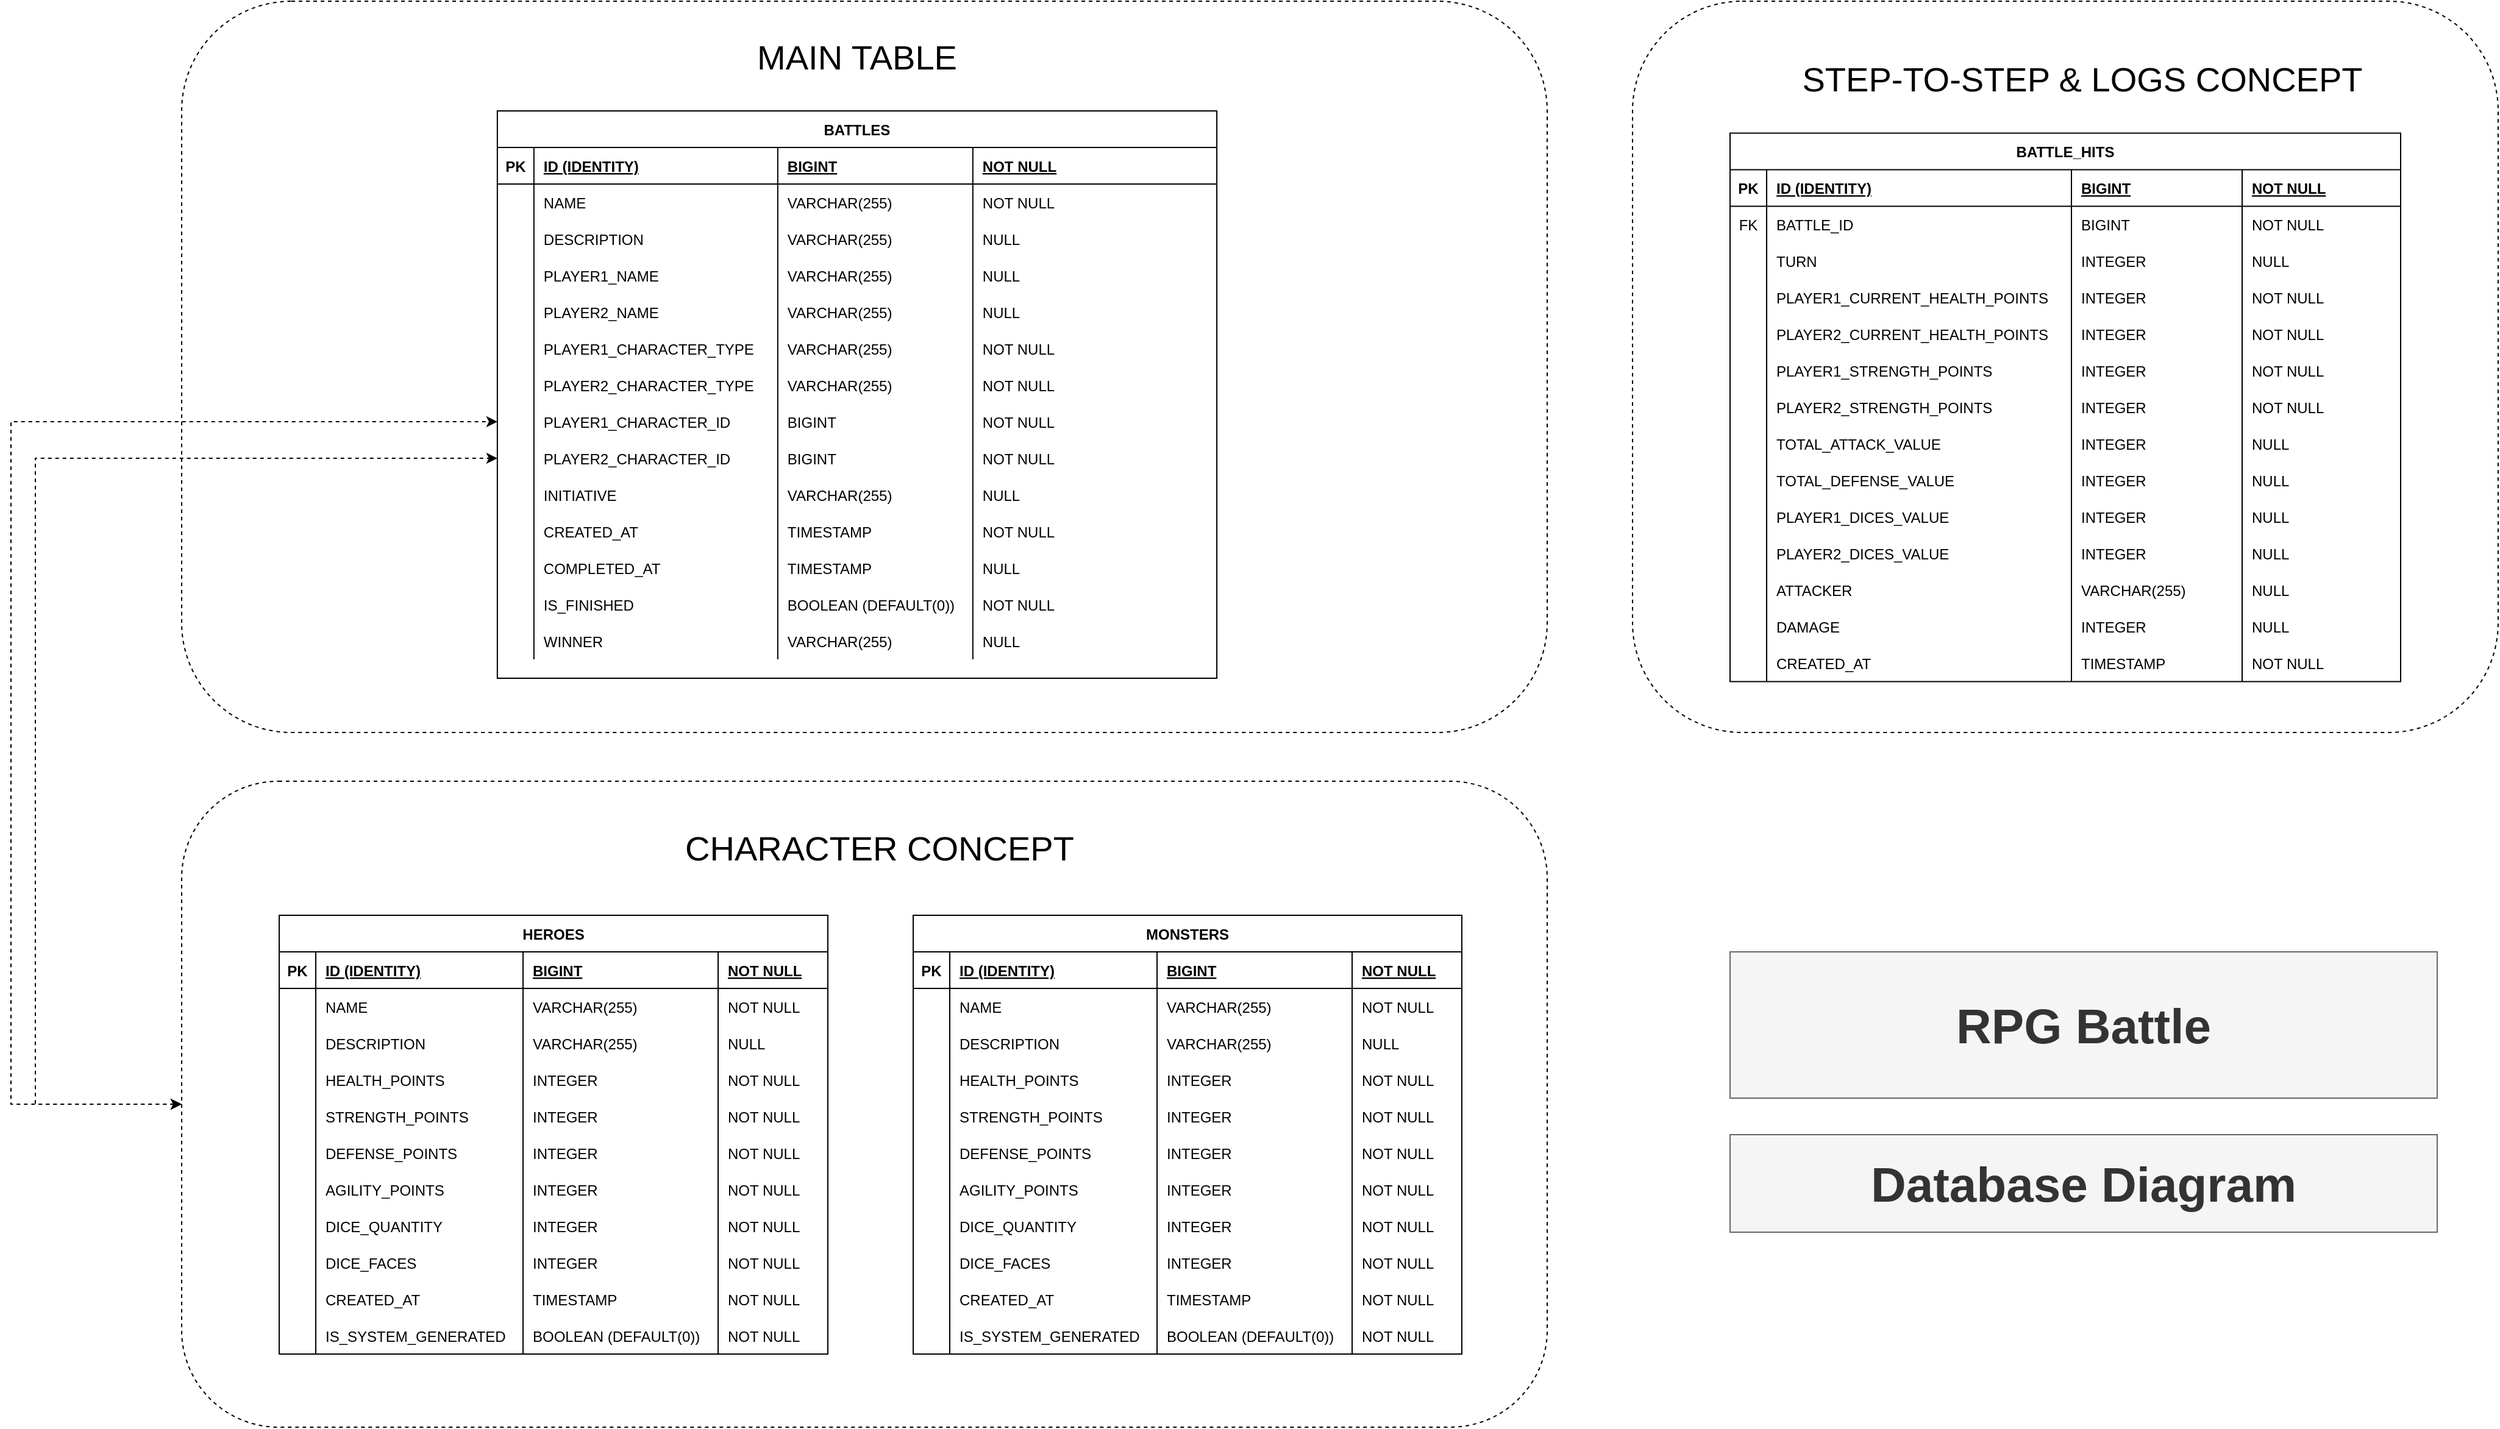 <mxfile version="20.8.16" type="device"><diagram id="R2lEEEUBdFMjLlhIrx00" name="database-diagram"><mxGraphModel dx="2367" dy="1370" grid="1" gridSize="10" guides="1" tooltips="1" connect="1" arrows="1" fold="1" page="1" pageScale="1" pageWidth="850" pageHeight="1100" math="0" shadow="0" extFonts="Permanent Marker^https://fonts.googleapis.com/css?family=Permanent+Marker"><root><mxCell id="0"/><mxCell id="1" parent="0"/><mxCell id="knBnJWjIaOT8C7Dw4BdU-303" value="" style="endArrow=classic;startArrow=classic;html=1;rounded=0;fontSize=28;exitX=0;exitY=0.5;exitDx=0;exitDy=0;entryX=0;entryY=0.5;entryDx=0;entryDy=0;dashed=1;" edge="1" parent="1" source="knBnJWjIaOT8C7Dw4BdU-299" target="knBnJWjIaOT8C7Dw4BdU-187"><mxGeometry width="50" height="50" relative="1" as="geometry"><mxPoint x="120" y="680" as="sourcePoint"/><mxPoint x="100" y="490" as="targetPoint"/><Array as="points"><mxPoint x="20" y="1065"/><mxPoint x="20" y="920"/><mxPoint x="20" y="505"/></Array></mxGeometry></mxCell><mxCell id="knBnJWjIaOT8C7Dw4BdU-304" value="" style="endArrow=classic;startArrow=classic;html=1;rounded=0;fontSize=28;exitX=0;exitY=0.5;exitDx=0;exitDy=0;entryX=0;entryY=0.5;entryDx=0;entryDy=0;dashed=1;" edge="1" parent="1" source="knBnJWjIaOT8C7Dw4BdU-299" target="knBnJWjIaOT8C7Dw4BdU-192"><mxGeometry width="50" height="50" relative="1" as="geometry"><mxPoint x="150" y="730" as="sourcePoint"/><mxPoint x="110" y="580" as="targetPoint"/><Array as="points"><mxPoint x="40" y="1065"/><mxPoint x="40" y="565"/><mxPoint x="40" y="535"/></Array></mxGeometry></mxCell><mxCell id="knBnJWjIaOT8C7Dw4BdU-305" value="" style="group" vertex="1" connectable="0" parent="1"><mxGeometry x="160" y="800" width="1120" height="530" as="geometry"/></mxCell><mxCell id="knBnJWjIaOT8C7Dw4BdU-299" value="" style="rounded=1;whiteSpace=wrap;html=1;fontSize=40;dashed=1;fillColor=none;" vertex="1" parent="knBnJWjIaOT8C7Dw4BdU-305"><mxGeometry width="1120" height="530" as="geometry"/></mxCell><mxCell id="knBnJWjIaOT8C7Dw4BdU-39" value="HEROES" style="shape=table;startSize=30;container=1;collapsible=1;childLayout=tableLayout;fixedRows=1;rowLines=0;fontStyle=1;align=center;resizeLast=1;" vertex="1" parent="knBnJWjIaOT8C7Dw4BdU-305"><mxGeometry x="80" y="110" width="450" height="360" as="geometry"/></mxCell><mxCell id="knBnJWjIaOT8C7Dw4BdU-40" value="" style="shape=tableRow;horizontal=0;startSize=0;swimlaneHead=0;swimlaneBody=0;fillColor=none;collapsible=0;dropTarget=0;points=[[0,0.5],[1,0.5]];portConstraint=eastwest;top=0;left=0;right=0;bottom=1;" vertex="1" parent="knBnJWjIaOT8C7Dw4BdU-39"><mxGeometry y="30" width="450" height="30" as="geometry"/></mxCell><mxCell id="knBnJWjIaOT8C7Dw4BdU-41" value="PK" style="shape=partialRectangle;connectable=0;fillColor=none;top=0;left=0;bottom=0;right=0;fontStyle=1;overflow=hidden;" vertex="1" parent="knBnJWjIaOT8C7Dw4BdU-40"><mxGeometry width="30" height="30" as="geometry"><mxRectangle width="30" height="30" as="alternateBounds"/></mxGeometry></mxCell><mxCell id="knBnJWjIaOT8C7Dw4BdU-42" value="ID (IDENTITY)" style="shape=partialRectangle;connectable=0;fillColor=none;top=0;left=0;bottom=0;right=0;align=left;spacingLeft=6;fontStyle=5;overflow=hidden;" vertex="1" parent="knBnJWjIaOT8C7Dw4BdU-40"><mxGeometry x="30" width="170" height="30" as="geometry"><mxRectangle width="170" height="30" as="alternateBounds"/></mxGeometry></mxCell><mxCell id="knBnJWjIaOT8C7Dw4BdU-52" value="BIGINT" style="shape=partialRectangle;connectable=0;fillColor=none;top=0;left=0;bottom=0;right=0;align=left;spacingLeft=6;fontStyle=5;overflow=hidden;" vertex="1" parent="knBnJWjIaOT8C7Dw4BdU-40"><mxGeometry x="200" width="160" height="30" as="geometry"><mxRectangle width="160" height="30" as="alternateBounds"/></mxGeometry></mxCell><mxCell id="knBnJWjIaOT8C7Dw4BdU-56" value="NOT NULL" style="shape=partialRectangle;connectable=0;fillColor=none;top=0;left=0;bottom=0;right=0;align=left;spacingLeft=6;fontStyle=5;overflow=hidden;" vertex="1" parent="knBnJWjIaOT8C7Dw4BdU-40"><mxGeometry x="360" width="90" height="30" as="geometry"><mxRectangle width="90" height="30" as="alternateBounds"/></mxGeometry></mxCell><mxCell id="knBnJWjIaOT8C7Dw4BdU-43" value="" style="shape=tableRow;horizontal=0;startSize=0;swimlaneHead=0;swimlaneBody=0;fillColor=none;collapsible=0;dropTarget=0;points=[[0,0.5],[1,0.5]];portConstraint=eastwest;top=0;left=0;right=0;bottom=0;" vertex="1" parent="knBnJWjIaOT8C7Dw4BdU-39"><mxGeometry y="60" width="450" height="30" as="geometry"/></mxCell><mxCell id="knBnJWjIaOT8C7Dw4BdU-44" value="" style="shape=partialRectangle;connectable=0;fillColor=none;top=0;left=0;bottom=0;right=0;editable=1;overflow=hidden;" vertex="1" parent="knBnJWjIaOT8C7Dw4BdU-43"><mxGeometry width="30" height="30" as="geometry"><mxRectangle width="30" height="30" as="alternateBounds"/></mxGeometry></mxCell><mxCell id="knBnJWjIaOT8C7Dw4BdU-45" value="NAME" style="shape=partialRectangle;connectable=0;fillColor=none;top=0;left=0;bottom=0;right=0;align=left;spacingLeft=6;overflow=hidden;" vertex="1" parent="knBnJWjIaOT8C7Dw4BdU-43"><mxGeometry x="30" width="170" height="30" as="geometry"><mxRectangle width="170" height="30" as="alternateBounds"/></mxGeometry></mxCell><mxCell id="knBnJWjIaOT8C7Dw4BdU-53" value="VARCHAR(255)" style="shape=partialRectangle;connectable=0;fillColor=none;top=0;left=0;bottom=0;right=0;align=left;spacingLeft=6;overflow=hidden;" vertex="1" parent="knBnJWjIaOT8C7Dw4BdU-43"><mxGeometry x="200" width="160" height="30" as="geometry"><mxRectangle width="160" height="30" as="alternateBounds"/></mxGeometry></mxCell><mxCell id="knBnJWjIaOT8C7Dw4BdU-57" value="NOT NULL" style="shape=partialRectangle;connectable=0;fillColor=none;top=0;left=0;bottom=0;right=0;align=left;spacingLeft=6;overflow=hidden;" vertex="1" parent="knBnJWjIaOT8C7Dw4BdU-43"><mxGeometry x="360" width="90" height="30" as="geometry"><mxRectangle width="90" height="30" as="alternateBounds"/></mxGeometry></mxCell><mxCell id="knBnJWjIaOT8C7Dw4BdU-46" value="" style="shape=tableRow;horizontal=0;startSize=0;swimlaneHead=0;swimlaneBody=0;fillColor=none;collapsible=0;dropTarget=0;points=[[0,0.5],[1,0.5]];portConstraint=eastwest;top=0;left=0;right=0;bottom=0;" vertex="1" parent="knBnJWjIaOT8C7Dw4BdU-39"><mxGeometry y="90" width="450" height="30" as="geometry"/></mxCell><mxCell id="knBnJWjIaOT8C7Dw4BdU-47" value="" style="shape=partialRectangle;connectable=0;fillColor=none;top=0;left=0;bottom=0;right=0;editable=1;overflow=hidden;" vertex="1" parent="knBnJWjIaOT8C7Dw4BdU-46"><mxGeometry width="30" height="30" as="geometry"><mxRectangle width="30" height="30" as="alternateBounds"/></mxGeometry></mxCell><mxCell id="knBnJWjIaOT8C7Dw4BdU-48" value="DESCRIPTION" style="shape=partialRectangle;connectable=0;fillColor=none;top=0;left=0;bottom=0;right=0;align=left;spacingLeft=6;overflow=hidden;" vertex="1" parent="knBnJWjIaOT8C7Dw4BdU-46"><mxGeometry x="30" width="170" height="30" as="geometry"><mxRectangle width="170" height="30" as="alternateBounds"/></mxGeometry></mxCell><mxCell id="knBnJWjIaOT8C7Dw4BdU-54" value="VARCHAR(255)" style="shape=partialRectangle;connectable=0;fillColor=none;top=0;left=0;bottom=0;right=0;align=left;spacingLeft=6;overflow=hidden;" vertex="1" parent="knBnJWjIaOT8C7Dw4BdU-46"><mxGeometry x="200" width="160" height="30" as="geometry"><mxRectangle width="160" height="30" as="alternateBounds"/></mxGeometry></mxCell><mxCell id="knBnJWjIaOT8C7Dw4BdU-58" value="NULL" style="shape=partialRectangle;connectable=0;fillColor=none;top=0;left=0;bottom=0;right=0;align=left;spacingLeft=6;overflow=hidden;" vertex="1" parent="knBnJWjIaOT8C7Dw4BdU-46"><mxGeometry x="360" width="90" height="30" as="geometry"><mxRectangle width="90" height="30" as="alternateBounds"/></mxGeometry></mxCell><mxCell id="knBnJWjIaOT8C7Dw4BdU-49" value="" style="shape=tableRow;horizontal=0;startSize=0;swimlaneHead=0;swimlaneBody=0;fillColor=none;collapsible=0;dropTarget=0;points=[[0,0.5],[1,0.5]];portConstraint=eastwest;top=0;left=0;right=0;bottom=0;" vertex="1" parent="knBnJWjIaOT8C7Dw4BdU-39"><mxGeometry y="120" width="450" height="30" as="geometry"/></mxCell><mxCell id="knBnJWjIaOT8C7Dw4BdU-50" value="" style="shape=partialRectangle;connectable=0;fillColor=none;top=0;left=0;bottom=0;right=0;editable=1;overflow=hidden;" vertex="1" parent="knBnJWjIaOT8C7Dw4BdU-49"><mxGeometry width="30" height="30" as="geometry"><mxRectangle width="30" height="30" as="alternateBounds"/></mxGeometry></mxCell><mxCell id="knBnJWjIaOT8C7Dw4BdU-51" value="HEALTH_POINTS" style="shape=partialRectangle;connectable=0;fillColor=none;top=0;left=0;bottom=0;right=0;align=left;spacingLeft=6;overflow=hidden;" vertex="1" parent="knBnJWjIaOT8C7Dw4BdU-49"><mxGeometry x="30" width="170" height="30" as="geometry"><mxRectangle width="170" height="30" as="alternateBounds"/></mxGeometry></mxCell><mxCell id="knBnJWjIaOT8C7Dw4BdU-55" value="INTEGER" style="shape=partialRectangle;connectable=0;fillColor=none;top=0;left=0;bottom=0;right=0;align=left;spacingLeft=6;overflow=hidden;" vertex="1" parent="knBnJWjIaOT8C7Dw4BdU-49"><mxGeometry x="200" width="160" height="30" as="geometry"><mxRectangle width="160" height="30" as="alternateBounds"/></mxGeometry></mxCell><mxCell id="knBnJWjIaOT8C7Dw4BdU-59" value="NOT NULL" style="shape=partialRectangle;connectable=0;fillColor=none;top=0;left=0;bottom=0;right=0;align=left;spacingLeft=6;overflow=hidden;" vertex="1" parent="knBnJWjIaOT8C7Dw4BdU-49"><mxGeometry x="360" width="90" height="30" as="geometry"><mxRectangle width="90" height="30" as="alternateBounds"/></mxGeometry></mxCell><mxCell id="knBnJWjIaOT8C7Dw4BdU-90" style="shape=tableRow;horizontal=0;startSize=0;swimlaneHead=0;swimlaneBody=0;fillColor=none;collapsible=0;dropTarget=0;points=[[0,0.5],[1,0.5]];portConstraint=eastwest;top=0;left=0;right=0;bottom=0;" vertex="1" parent="knBnJWjIaOT8C7Dw4BdU-39"><mxGeometry y="150" width="450" height="30" as="geometry"/></mxCell><mxCell id="knBnJWjIaOT8C7Dw4BdU-91" style="shape=partialRectangle;connectable=0;fillColor=none;top=0;left=0;bottom=0;right=0;editable=1;overflow=hidden;" vertex="1" parent="knBnJWjIaOT8C7Dw4BdU-90"><mxGeometry width="30" height="30" as="geometry"><mxRectangle width="30" height="30" as="alternateBounds"/></mxGeometry></mxCell><mxCell id="knBnJWjIaOT8C7Dw4BdU-92" value="STRENGTH_POINTS" style="shape=partialRectangle;connectable=0;fillColor=none;top=0;left=0;bottom=0;right=0;align=left;spacingLeft=6;overflow=hidden;" vertex="1" parent="knBnJWjIaOT8C7Dw4BdU-90"><mxGeometry x="30" width="170" height="30" as="geometry"><mxRectangle width="170" height="30" as="alternateBounds"/></mxGeometry></mxCell><mxCell id="knBnJWjIaOT8C7Dw4BdU-93" value="INTEGER" style="shape=partialRectangle;connectable=0;fillColor=none;top=0;left=0;bottom=0;right=0;align=left;spacingLeft=6;overflow=hidden;" vertex="1" parent="knBnJWjIaOT8C7Dw4BdU-90"><mxGeometry x="200" width="160" height="30" as="geometry"><mxRectangle width="160" height="30" as="alternateBounds"/></mxGeometry></mxCell><mxCell id="knBnJWjIaOT8C7Dw4BdU-94" value="NOT NULL" style="shape=partialRectangle;connectable=0;fillColor=none;top=0;left=0;bottom=0;right=0;align=left;spacingLeft=6;overflow=hidden;" vertex="1" parent="knBnJWjIaOT8C7Dw4BdU-90"><mxGeometry x="360" width="90" height="30" as="geometry"><mxRectangle width="90" height="30" as="alternateBounds"/></mxGeometry></mxCell><mxCell id="knBnJWjIaOT8C7Dw4BdU-85" style="shape=tableRow;horizontal=0;startSize=0;swimlaneHead=0;swimlaneBody=0;fillColor=none;collapsible=0;dropTarget=0;points=[[0,0.5],[1,0.5]];portConstraint=eastwest;top=0;left=0;right=0;bottom=0;" vertex="1" parent="knBnJWjIaOT8C7Dw4BdU-39"><mxGeometry y="180" width="450" height="30" as="geometry"/></mxCell><mxCell id="knBnJWjIaOT8C7Dw4BdU-86" style="shape=partialRectangle;connectable=0;fillColor=none;top=0;left=0;bottom=0;right=0;editable=1;overflow=hidden;" vertex="1" parent="knBnJWjIaOT8C7Dw4BdU-85"><mxGeometry width="30" height="30" as="geometry"><mxRectangle width="30" height="30" as="alternateBounds"/></mxGeometry></mxCell><mxCell id="knBnJWjIaOT8C7Dw4BdU-87" value="DEFENSE_POINTS" style="shape=partialRectangle;connectable=0;fillColor=none;top=0;left=0;bottom=0;right=0;align=left;spacingLeft=6;overflow=hidden;" vertex="1" parent="knBnJWjIaOT8C7Dw4BdU-85"><mxGeometry x="30" width="170" height="30" as="geometry"><mxRectangle width="170" height="30" as="alternateBounds"/></mxGeometry></mxCell><mxCell id="knBnJWjIaOT8C7Dw4BdU-88" value="INTEGER" style="shape=partialRectangle;connectable=0;fillColor=none;top=0;left=0;bottom=0;right=0;align=left;spacingLeft=6;overflow=hidden;" vertex="1" parent="knBnJWjIaOT8C7Dw4BdU-85"><mxGeometry x="200" width="160" height="30" as="geometry"><mxRectangle width="160" height="30" as="alternateBounds"/></mxGeometry></mxCell><mxCell id="knBnJWjIaOT8C7Dw4BdU-89" value="NOT NULL" style="shape=partialRectangle;connectable=0;fillColor=none;top=0;left=0;bottom=0;right=0;align=left;spacingLeft=6;overflow=hidden;" vertex="1" parent="knBnJWjIaOT8C7Dw4BdU-85"><mxGeometry x="360" width="90" height="30" as="geometry"><mxRectangle width="90" height="30" as="alternateBounds"/></mxGeometry></mxCell><mxCell id="knBnJWjIaOT8C7Dw4BdU-80" style="shape=tableRow;horizontal=0;startSize=0;swimlaneHead=0;swimlaneBody=0;fillColor=none;collapsible=0;dropTarget=0;points=[[0,0.5],[1,0.5]];portConstraint=eastwest;top=0;left=0;right=0;bottom=0;" vertex="1" parent="knBnJWjIaOT8C7Dw4BdU-39"><mxGeometry y="210" width="450" height="30" as="geometry"/></mxCell><mxCell id="knBnJWjIaOT8C7Dw4BdU-81" style="shape=partialRectangle;connectable=0;fillColor=none;top=0;left=0;bottom=0;right=0;editable=1;overflow=hidden;" vertex="1" parent="knBnJWjIaOT8C7Dw4BdU-80"><mxGeometry width="30" height="30" as="geometry"><mxRectangle width="30" height="30" as="alternateBounds"/></mxGeometry></mxCell><mxCell id="knBnJWjIaOT8C7Dw4BdU-82" value="AGILITY_POINTS" style="shape=partialRectangle;connectable=0;fillColor=none;top=0;left=0;bottom=0;right=0;align=left;spacingLeft=6;overflow=hidden;" vertex="1" parent="knBnJWjIaOT8C7Dw4BdU-80"><mxGeometry x="30" width="170" height="30" as="geometry"><mxRectangle width="170" height="30" as="alternateBounds"/></mxGeometry></mxCell><mxCell id="knBnJWjIaOT8C7Dw4BdU-83" value="INTEGER" style="shape=partialRectangle;connectable=0;fillColor=none;top=0;left=0;bottom=0;right=0;align=left;spacingLeft=6;overflow=hidden;" vertex="1" parent="knBnJWjIaOT8C7Dw4BdU-80"><mxGeometry x="200" width="160" height="30" as="geometry"><mxRectangle width="160" height="30" as="alternateBounds"/></mxGeometry></mxCell><mxCell id="knBnJWjIaOT8C7Dw4BdU-84" value="NOT NULL" style="shape=partialRectangle;connectable=0;fillColor=none;top=0;left=0;bottom=0;right=0;align=left;spacingLeft=6;overflow=hidden;" vertex="1" parent="knBnJWjIaOT8C7Dw4BdU-80"><mxGeometry x="360" width="90" height="30" as="geometry"><mxRectangle width="90" height="30" as="alternateBounds"/></mxGeometry></mxCell><mxCell id="knBnJWjIaOT8C7Dw4BdU-75" style="shape=tableRow;horizontal=0;startSize=0;swimlaneHead=0;swimlaneBody=0;fillColor=none;collapsible=0;dropTarget=0;points=[[0,0.5],[1,0.5]];portConstraint=eastwest;top=0;left=0;right=0;bottom=0;" vertex="1" parent="knBnJWjIaOT8C7Dw4BdU-39"><mxGeometry y="240" width="450" height="30" as="geometry"/></mxCell><mxCell id="knBnJWjIaOT8C7Dw4BdU-76" style="shape=partialRectangle;connectable=0;fillColor=none;top=0;left=0;bottom=0;right=0;editable=1;overflow=hidden;" vertex="1" parent="knBnJWjIaOT8C7Dw4BdU-75"><mxGeometry width="30" height="30" as="geometry"><mxRectangle width="30" height="30" as="alternateBounds"/></mxGeometry></mxCell><mxCell id="knBnJWjIaOT8C7Dw4BdU-77" value="DICE_QUANTITY" style="shape=partialRectangle;connectable=0;fillColor=none;top=0;left=0;bottom=0;right=0;align=left;spacingLeft=6;overflow=hidden;" vertex="1" parent="knBnJWjIaOT8C7Dw4BdU-75"><mxGeometry x="30" width="170" height="30" as="geometry"><mxRectangle width="170" height="30" as="alternateBounds"/></mxGeometry></mxCell><mxCell id="knBnJWjIaOT8C7Dw4BdU-78" value="INTEGER" style="shape=partialRectangle;connectable=0;fillColor=none;top=0;left=0;bottom=0;right=0;align=left;spacingLeft=6;overflow=hidden;" vertex="1" parent="knBnJWjIaOT8C7Dw4BdU-75"><mxGeometry x="200" width="160" height="30" as="geometry"><mxRectangle width="160" height="30" as="alternateBounds"/></mxGeometry></mxCell><mxCell id="knBnJWjIaOT8C7Dw4BdU-79" value="NOT NULL" style="shape=partialRectangle;connectable=0;fillColor=none;top=0;left=0;bottom=0;right=0;align=left;spacingLeft=6;overflow=hidden;" vertex="1" parent="knBnJWjIaOT8C7Dw4BdU-75"><mxGeometry x="360" width="90" height="30" as="geometry"><mxRectangle width="90" height="30" as="alternateBounds"/></mxGeometry></mxCell><mxCell id="knBnJWjIaOT8C7Dw4BdU-70" style="shape=tableRow;horizontal=0;startSize=0;swimlaneHead=0;swimlaneBody=0;fillColor=none;collapsible=0;dropTarget=0;points=[[0,0.5],[1,0.5]];portConstraint=eastwest;top=0;left=0;right=0;bottom=0;" vertex="1" parent="knBnJWjIaOT8C7Dw4BdU-39"><mxGeometry y="270" width="450" height="30" as="geometry"/></mxCell><mxCell id="knBnJWjIaOT8C7Dw4BdU-71" style="shape=partialRectangle;connectable=0;fillColor=none;top=0;left=0;bottom=0;right=0;editable=1;overflow=hidden;" vertex="1" parent="knBnJWjIaOT8C7Dw4BdU-70"><mxGeometry width="30" height="30" as="geometry"><mxRectangle width="30" height="30" as="alternateBounds"/></mxGeometry></mxCell><mxCell id="knBnJWjIaOT8C7Dw4BdU-72" value="DICE_FACES" style="shape=partialRectangle;connectable=0;fillColor=none;top=0;left=0;bottom=0;right=0;align=left;spacingLeft=6;overflow=hidden;" vertex="1" parent="knBnJWjIaOT8C7Dw4BdU-70"><mxGeometry x="30" width="170" height="30" as="geometry"><mxRectangle width="170" height="30" as="alternateBounds"/></mxGeometry></mxCell><mxCell id="knBnJWjIaOT8C7Dw4BdU-73" value="INTEGER" style="shape=partialRectangle;connectable=0;fillColor=none;top=0;left=0;bottom=0;right=0;align=left;spacingLeft=6;overflow=hidden;" vertex="1" parent="knBnJWjIaOT8C7Dw4BdU-70"><mxGeometry x="200" width="160" height="30" as="geometry"><mxRectangle width="160" height="30" as="alternateBounds"/></mxGeometry></mxCell><mxCell id="knBnJWjIaOT8C7Dw4BdU-74" value="NOT NULL" style="shape=partialRectangle;connectable=0;fillColor=none;top=0;left=0;bottom=0;right=0;align=left;spacingLeft=6;overflow=hidden;" vertex="1" parent="knBnJWjIaOT8C7Dw4BdU-70"><mxGeometry x="360" width="90" height="30" as="geometry"><mxRectangle width="90" height="30" as="alternateBounds"/></mxGeometry></mxCell><mxCell id="knBnJWjIaOT8C7Dw4BdU-65" style="shape=tableRow;horizontal=0;startSize=0;swimlaneHead=0;swimlaneBody=0;fillColor=none;collapsible=0;dropTarget=0;points=[[0,0.5],[1,0.5]];portConstraint=eastwest;top=0;left=0;right=0;bottom=0;" vertex="1" parent="knBnJWjIaOT8C7Dw4BdU-39"><mxGeometry y="300" width="450" height="30" as="geometry"/></mxCell><mxCell id="knBnJWjIaOT8C7Dw4BdU-66" style="shape=partialRectangle;connectable=0;fillColor=none;top=0;left=0;bottom=0;right=0;editable=1;overflow=hidden;" vertex="1" parent="knBnJWjIaOT8C7Dw4BdU-65"><mxGeometry width="30" height="30" as="geometry"><mxRectangle width="30" height="30" as="alternateBounds"/></mxGeometry></mxCell><mxCell id="knBnJWjIaOT8C7Dw4BdU-67" value="CREATED_AT" style="shape=partialRectangle;connectable=0;fillColor=none;top=0;left=0;bottom=0;right=0;align=left;spacingLeft=6;overflow=hidden;" vertex="1" parent="knBnJWjIaOT8C7Dw4BdU-65"><mxGeometry x="30" width="170" height="30" as="geometry"><mxRectangle width="170" height="30" as="alternateBounds"/></mxGeometry></mxCell><mxCell id="knBnJWjIaOT8C7Dw4BdU-68" value="TIMESTAMP" style="shape=partialRectangle;connectable=0;fillColor=none;top=0;left=0;bottom=0;right=0;align=left;spacingLeft=6;overflow=hidden;" vertex="1" parent="knBnJWjIaOT8C7Dw4BdU-65"><mxGeometry x="200" width="160" height="30" as="geometry"><mxRectangle width="160" height="30" as="alternateBounds"/></mxGeometry></mxCell><mxCell id="knBnJWjIaOT8C7Dw4BdU-69" value="NOT NULL" style="shape=partialRectangle;connectable=0;fillColor=none;top=0;left=0;bottom=0;right=0;align=left;spacingLeft=6;overflow=hidden;" vertex="1" parent="knBnJWjIaOT8C7Dw4BdU-65"><mxGeometry x="360" width="90" height="30" as="geometry"><mxRectangle width="90" height="30" as="alternateBounds"/></mxGeometry></mxCell><mxCell id="knBnJWjIaOT8C7Dw4BdU-60" style="shape=tableRow;horizontal=0;startSize=0;swimlaneHead=0;swimlaneBody=0;fillColor=none;collapsible=0;dropTarget=0;points=[[0,0.5],[1,0.5]];portConstraint=eastwest;top=0;left=0;right=0;bottom=0;" vertex="1" parent="knBnJWjIaOT8C7Dw4BdU-39"><mxGeometry y="330" width="450" height="30" as="geometry"/></mxCell><mxCell id="knBnJWjIaOT8C7Dw4BdU-61" style="shape=partialRectangle;connectable=0;fillColor=none;top=0;left=0;bottom=0;right=0;editable=1;overflow=hidden;" vertex="1" parent="knBnJWjIaOT8C7Dw4BdU-60"><mxGeometry width="30" height="30" as="geometry"><mxRectangle width="30" height="30" as="alternateBounds"/></mxGeometry></mxCell><mxCell id="knBnJWjIaOT8C7Dw4BdU-62" value="IS_SYSTEM_GENERATED" style="shape=partialRectangle;connectable=0;fillColor=none;top=0;left=0;bottom=0;right=0;align=left;spacingLeft=6;overflow=hidden;" vertex="1" parent="knBnJWjIaOT8C7Dw4BdU-60"><mxGeometry x="30" width="170" height="30" as="geometry"><mxRectangle width="170" height="30" as="alternateBounds"/></mxGeometry></mxCell><mxCell id="knBnJWjIaOT8C7Dw4BdU-63" value="BOOLEAN (DEFAULT(0))" style="shape=partialRectangle;connectable=0;fillColor=none;top=0;left=0;bottom=0;right=0;align=left;spacingLeft=6;overflow=hidden;" vertex="1" parent="knBnJWjIaOT8C7Dw4BdU-60"><mxGeometry x="200" width="160" height="30" as="geometry"><mxRectangle width="160" height="30" as="alternateBounds"/></mxGeometry></mxCell><mxCell id="knBnJWjIaOT8C7Dw4BdU-64" value="NOT NULL" style="shape=partialRectangle;connectable=0;fillColor=none;top=0;left=0;bottom=0;right=0;align=left;spacingLeft=6;overflow=hidden;" vertex="1" parent="knBnJWjIaOT8C7Dw4BdU-60"><mxGeometry x="360" width="90" height="30" as="geometry"><mxRectangle width="90" height="30" as="alternateBounds"/></mxGeometry></mxCell><mxCell id="knBnJWjIaOT8C7Dw4BdU-95" value="MONSTERS" style="shape=table;startSize=30;container=1;collapsible=1;childLayout=tableLayout;fixedRows=1;rowLines=0;fontStyle=1;align=center;resizeLast=1;" vertex="1" parent="knBnJWjIaOT8C7Dw4BdU-305"><mxGeometry x="600" y="110" width="450" height="360" as="geometry"/></mxCell><mxCell id="knBnJWjIaOT8C7Dw4BdU-96" value="" style="shape=tableRow;horizontal=0;startSize=0;swimlaneHead=0;swimlaneBody=0;fillColor=none;collapsible=0;dropTarget=0;points=[[0,0.5],[1,0.5]];portConstraint=eastwest;top=0;left=0;right=0;bottom=1;" vertex="1" parent="knBnJWjIaOT8C7Dw4BdU-95"><mxGeometry y="30" width="450" height="30" as="geometry"/></mxCell><mxCell id="knBnJWjIaOT8C7Dw4BdU-97" value="PK" style="shape=partialRectangle;connectable=0;fillColor=none;top=0;left=0;bottom=0;right=0;fontStyle=1;overflow=hidden;" vertex="1" parent="knBnJWjIaOT8C7Dw4BdU-96"><mxGeometry width="30" height="30" as="geometry"><mxRectangle width="30" height="30" as="alternateBounds"/></mxGeometry></mxCell><mxCell id="knBnJWjIaOT8C7Dw4BdU-98" value="ID (IDENTITY)" style="shape=partialRectangle;connectable=0;fillColor=none;top=0;left=0;bottom=0;right=0;align=left;spacingLeft=6;fontStyle=5;overflow=hidden;" vertex="1" parent="knBnJWjIaOT8C7Dw4BdU-96"><mxGeometry x="30" width="170" height="30" as="geometry"><mxRectangle width="170" height="30" as="alternateBounds"/></mxGeometry></mxCell><mxCell id="knBnJWjIaOT8C7Dw4BdU-99" value="BIGINT" style="shape=partialRectangle;connectable=0;fillColor=none;top=0;left=0;bottom=0;right=0;align=left;spacingLeft=6;fontStyle=5;overflow=hidden;" vertex="1" parent="knBnJWjIaOT8C7Dw4BdU-96"><mxGeometry x="200" width="160" height="30" as="geometry"><mxRectangle width="160" height="30" as="alternateBounds"/></mxGeometry></mxCell><mxCell id="knBnJWjIaOT8C7Dw4BdU-100" value="NOT NULL" style="shape=partialRectangle;connectable=0;fillColor=none;top=0;left=0;bottom=0;right=0;align=left;spacingLeft=6;fontStyle=5;overflow=hidden;" vertex="1" parent="knBnJWjIaOT8C7Dw4BdU-96"><mxGeometry x="360" width="90" height="30" as="geometry"><mxRectangle width="90" height="30" as="alternateBounds"/></mxGeometry></mxCell><mxCell id="knBnJWjIaOT8C7Dw4BdU-101" value="" style="shape=tableRow;horizontal=0;startSize=0;swimlaneHead=0;swimlaneBody=0;fillColor=none;collapsible=0;dropTarget=0;points=[[0,0.5],[1,0.5]];portConstraint=eastwest;top=0;left=0;right=0;bottom=0;" vertex="1" parent="knBnJWjIaOT8C7Dw4BdU-95"><mxGeometry y="60" width="450" height="30" as="geometry"/></mxCell><mxCell id="knBnJWjIaOT8C7Dw4BdU-102" value="" style="shape=partialRectangle;connectable=0;fillColor=none;top=0;left=0;bottom=0;right=0;editable=1;overflow=hidden;" vertex="1" parent="knBnJWjIaOT8C7Dw4BdU-101"><mxGeometry width="30" height="30" as="geometry"><mxRectangle width="30" height="30" as="alternateBounds"/></mxGeometry></mxCell><mxCell id="knBnJWjIaOT8C7Dw4BdU-103" value="NAME" style="shape=partialRectangle;connectable=0;fillColor=none;top=0;left=0;bottom=0;right=0;align=left;spacingLeft=6;overflow=hidden;" vertex="1" parent="knBnJWjIaOT8C7Dw4BdU-101"><mxGeometry x="30" width="170" height="30" as="geometry"><mxRectangle width="170" height="30" as="alternateBounds"/></mxGeometry></mxCell><mxCell id="knBnJWjIaOT8C7Dw4BdU-104" value="VARCHAR(255)" style="shape=partialRectangle;connectable=0;fillColor=none;top=0;left=0;bottom=0;right=0;align=left;spacingLeft=6;overflow=hidden;" vertex="1" parent="knBnJWjIaOT8C7Dw4BdU-101"><mxGeometry x="200" width="160" height="30" as="geometry"><mxRectangle width="160" height="30" as="alternateBounds"/></mxGeometry></mxCell><mxCell id="knBnJWjIaOT8C7Dw4BdU-105" value="NOT NULL" style="shape=partialRectangle;connectable=0;fillColor=none;top=0;left=0;bottom=0;right=0;align=left;spacingLeft=6;overflow=hidden;" vertex="1" parent="knBnJWjIaOT8C7Dw4BdU-101"><mxGeometry x="360" width="90" height="30" as="geometry"><mxRectangle width="90" height="30" as="alternateBounds"/></mxGeometry></mxCell><mxCell id="knBnJWjIaOT8C7Dw4BdU-106" value="" style="shape=tableRow;horizontal=0;startSize=0;swimlaneHead=0;swimlaneBody=0;fillColor=none;collapsible=0;dropTarget=0;points=[[0,0.5],[1,0.5]];portConstraint=eastwest;top=0;left=0;right=0;bottom=0;" vertex="1" parent="knBnJWjIaOT8C7Dw4BdU-95"><mxGeometry y="90" width="450" height="30" as="geometry"/></mxCell><mxCell id="knBnJWjIaOT8C7Dw4BdU-107" value="" style="shape=partialRectangle;connectable=0;fillColor=none;top=0;left=0;bottom=0;right=0;editable=1;overflow=hidden;" vertex="1" parent="knBnJWjIaOT8C7Dw4BdU-106"><mxGeometry width="30" height="30" as="geometry"><mxRectangle width="30" height="30" as="alternateBounds"/></mxGeometry></mxCell><mxCell id="knBnJWjIaOT8C7Dw4BdU-108" value="DESCRIPTION" style="shape=partialRectangle;connectable=0;fillColor=none;top=0;left=0;bottom=0;right=0;align=left;spacingLeft=6;overflow=hidden;" vertex="1" parent="knBnJWjIaOT8C7Dw4BdU-106"><mxGeometry x="30" width="170" height="30" as="geometry"><mxRectangle width="170" height="30" as="alternateBounds"/></mxGeometry></mxCell><mxCell id="knBnJWjIaOT8C7Dw4BdU-109" value="VARCHAR(255)" style="shape=partialRectangle;connectable=0;fillColor=none;top=0;left=0;bottom=0;right=0;align=left;spacingLeft=6;overflow=hidden;" vertex="1" parent="knBnJWjIaOT8C7Dw4BdU-106"><mxGeometry x="200" width="160" height="30" as="geometry"><mxRectangle width="160" height="30" as="alternateBounds"/></mxGeometry></mxCell><mxCell id="knBnJWjIaOT8C7Dw4BdU-110" value="NULL" style="shape=partialRectangle;connectable=0;fillColor=none;top=0;left=0;bottom=0;right=0;align=left;spacingLeft=6;overflow=hidden;" vertex="1" parent="knBnJWjIaOT8C7Dw4BdU-106"><mxGeometry x="360" width="90" height="30" as="geometry"><mxRectangle width="90" height="30" as="alternateBounds"/></mxGeometry></mxCell><mxCell id="knBnJWjIaOT8C7Dw4BdU-111" value="" style="shape=tableRow;horizontal=0;startSize=0;swimlaneHead=0;swimlaneBody=0;fillColor=none;collapsible=0;dropTarget=0;points=[[0,0.5],[1,0.5]];portConstraint=eastwest;top=0;left=0;right=0;bottom=0;" vertex="1" parent="knBnJWjIaOT8C7Dw4BdU-95"><mxGeometry y="120" width="450" height="30" as="geometry"/></mxCell><mxCell id="knBnJWjIaOT8C7Dw4BdU-112" value="" style="shape=partialRectangle;connectable=0;fillColor=none;top=0;left=0;bottom=0;right=0;editable=1;overflow=hidden;" vertex="1" parent="knBnJWjIaOT8C7Dw4BdU-111"><mxGeometry width="30" height="30" as="geometry"><mxRectangle width="30" height="30" as="alternateBounds"/></mxGeometry></mxCell><mxCell id="knBnJWjIaOT8C7Dw4BdU-113" value="HEALTH_POINTS" style="shape=partialRectangle;connectable=0;fillColor=none;top=0;left=0;bottom=0;right=0;align=left;spacingLeft=6;overflow=hidden;" vertex="1" parent="knBnJWjIaOT8C7Dw4BdU-111"><mxGeometry x="30" width="170" height="30" as="geometry"><mxRectangle width="170" height="30" as="alternateBounds"/></mxGeometry></mxCell><mxCell id="knBnJWjIaOT8C7Dw4BdU-114" value="INTEGER" style="shape=partialRectangle;connectable=0;fillColor=none;top=0;left=0;bottom=0;right=0;align=left;spacingLeft=6;overflow=hidden;" vertex="1" parent="knBnJWjIaOT8C7Dw4BdU-111"><mxGeometry x="200" width="160" height="30" as="geometry"><mxRectangle width="160" height="30" as="alternateBounds"/></mxGeometry></mxCell><mxCell id="knBnJWjIaOT8C7Dw4BdU-115" value="NOT NULL" style="shape=partialRectangle;connectable=0;fillColor=none;top=0;left=0;bottom=0;right=0;align=left;spacingLeft=6;overflow=hidden;" vertex="1" parent="knBnJWjIaOT8C7Dw4BdU-111"><mxGeometry x="360" width="90" height="30" as="geometry"><mxRectangle width="90" height="30" as="alternateBounds"/></mxGeometry></mxCell><mxCell id="knBnJWjIaOT8C7Dw4BdU-116" style="shape=tableRow;horizontal=0;startSize=0;swimlaneHead=0;swimlaneBody=0;fillColor=none;collapsible=0;dropTarget=0;points=[[0,0.5],[1,0.5]];portConstraint=eastwest;top=0;left=0;right=0;bottom=0;" vertex="1" parent="knBnJWjIaOT8C7Dw4BdU-95"><mxGeometry y="150" width="450" height="30" as="geometry"/></mxCell><mxCell id="knBnJWjIaOT8C7Dw4BdU-117" style="shape=partialRectangle;connectable=0;fillColor=none;top=0;left=0;bottom=0;right=0;editable=1;overflow=hidden;" vertex="1" parent="knBnJWjIaOT8C7Dw4BdU-116"><mxGeometry width="30" height="30" as="geometry"><mxRectangle width="30" height="30" as="alternateBounds"/></mxGeometry></mxCell><mxCell id="knBnJWjIaOT8C7Dw4BdU-118" value="STRENGTH_POINTS" style="shape=partialRectangle;connectable=0;fillColor=none;top=0;left=0;bottom=0;right=0;align=left;spacingLeft=6;overflow=hidden;" vertex="1" parent="knBnJWjIaOT8C7Dw4BdU-116"><mxGeometry x="30" width="170" height="30" as="geometry"><mxRectangle width="170" height="30" as="alternateBounds"/></mxGeometry></mxCell><mxCell id="knBnJWjIaOT8C7Dw4BdU-119" value="INTEGER" style="shape=partialRectangle;connectable=0;fillColor=none;top=0;left=0;bottom=0;right=0;align=left;spacingLeft=6;overflow=hidden;" vertex="1" parent="knBnJWjIaOT8C7Dw4BdU-116"><mxGeometry x="200" width="160" height="30" as="geometry"><mxRectangle width="160" height="30" as="alternateBounds"/></mxGeometry></mxCell><mxCell id="knBnJWjIaOT8C7Dw4BdU-120" value="NOT NULL" style="shape=partialRectangle;connectable=0;fillColor=none;top=0;left=0;bottom=0;right=0;align=left;spacingLeft=6;overflow=hidden;" vertex="1" parent="knBnJWjIaOT8C7Dw4BdU-116"><mxGeometry x="360" width="90" height="30" as="geometry"><mxRectangle width="90" height="30" as="alternateBounds"/></mxGeometry></mxCell><mxCell id="knBnJWjIaOT8C7Dw4BdU-121" style="shape=tableRow;horizontal=0;startSize=0;swimlaneHead=0;swimlaneBody=0;fillColor=none;collapsible=0;dropTarget=0;points=[[0,0.5],[1,0.5]];portConstraint=eastwest;top=0;left=0;right=0;bottom=0;" vertex="1" parent="knBnJWjIaOT8C7Dw4BdU-95"><mxGeometry y="180" width="450" height="30" as="geometry"/></mxCell><mxCell id="knBnJWjIaOT8C7Dw4BdU-122" style="shape=partialRectangle;connectable=0;fillColor=none;top=0;left=0;bottom=0;right=0;editable=1;overflow=hidden;" vertex="1" parent="knBnJWjIaOT8C7Dw4BdU-121"><mxGeometry width="30" height="30" as="geometry"><mxRectangle width="30" height="30" as="alternateBounds"/></mxGeometry></mxCell><mxCell id="knBnJWjIaOT8C7Dw4BdU-123" value="DEFENSE_POINTS" style="shape=partialRectangle;connectable=0;fillColor=none;top=0;left=0;bottom=0;right=0;align=left;spacingLeft=6;overflow=hidden;" vertex="1" parent="knBnJWjIaOT8C7Dw4BdU-121"><mxGeometry x="30" width="170" height="30" as="geometry"><mxRectangle width="170" height="30" as="alternateBounds"/></mxGeometry></mxCell><mxCell id="knBnJWjIaOT8C7Dw4BdU-124" value="INTEGER" style="shape=partialRectangle;connectable=0;fillColor=none;top=0;left=0;bottom=0;right=0;align=left;spacingLeft=6;overflow=hidden;" vertex="1" parent="knBnJWjIaOT8C7Dw4BdU-121"><mxGeometry x="200" width="160" height="30" as="geometry"><mxRectangle width="160" height="30" as="alternateBounds"/></mxGeometry></mxCell><mxCell id="knBnJWjIaOT8C7Dw4BdU-125" value="NOT NULL" style="shape=partialRectangle;connectable=0;fillColor=none;top=0;left=0;bottom=0;right=0;align=left;spacingLeft=6;overflow=hidden;" vertex="1" parent="knBnJWjIaOT8C7Dw4BdU-121"><mxGeometry x="360" width="90" height="30" as="geometry"><mxRectangle width="90" height="30" as="alternateBounds"/></mxGeometry></mxCell><mxCell id="knBnJWjIaOT8C7Dw4BdU-126" style="shape=tableRow;horizontal=0;startSize=0;swimlaneHead=0;swimlaneBody=0;fillColor=none;collapsible=0;dropTarget=0;points=[[0,0.5],[1,0.5]];portConstraint=eastwest;top=0;left=0;right=0;bottom=0;" vertex="1" parent="knBnJWjIaOT8C7Dw4BdU-95"><mxGeometry y="210" width="450" height="30" as="geometry"/></mxCell><mxCell id="knBnJWjIaOT8C7Dw4BdU-127" style="shape=partialRectangle;connectable=0;fillColor=none;top=0;left=0;bottom=0;right=0;editable=1;overflow=hidden;" vertex="1" parent="knBnJWjIaOT8C7Dw4BdU-126"><mxGeometry width="30" height="30" as="geometry"><mxRectangle width="30" height="30" as="alternateBounds"/></mxGeometry></mxCell><mxCell id="knBnJWjIaOT8C7Dw4BdU-128" value="AGILITY_POINTS" style="shape=partialRectangle;connectable=0;fillColor=none;top=0;left=0;bottom=0;right=0;align=left;spacingLeft=6;overflow=hidden;" vertex="1" parent="knBnJWjIaOT8C7Dw4BdU-126"><mxGeometry x="30" width="170" height="30" as="geometry"><mxRectangle width="170" height="30" as="alternateBounds"/></mxGeometry></mxCell><mxCell id="knBnJWjIaOT8C7Dw4BdU-129" value="INTEGER" style="shape=partialRectangle;connectable=0;fillColor=none;top=0;left=0;bottom=0;right=0;align=left;spacingLeft=6;overflow=hidden;" vertex="1" parent="knBnJWjIaOT8C7Dw4BdU-126"><mxGeometry x="200" width="160" height="30" as="geometry"><mxRectangle width="160" height="30" as="alternateBounds"/></mxGeometry></mxCell><mxCell id="knBnJWjIaOT8C7Dw4BdU-130" value="NOT NULL" style="shape=partialRectangle;connectable=0;fillColor=none;top=0;left=0;bottom=0;right=0;align=left;spacingLeft=6;overflow=hidden;" vertex="1" parent="knBnJWjIaOT8C7Dw4BdU-126"><mxGeometry x="360" width="90" height="30" as="geometry"><mxRectangle width="90" height="30" as="alternateBounds"/></mxGeometry></mxCell><mxCell id="knBnJWjIaOT8C7Dw4BdU-131" style="shape=tableRow;horizontal=0;startSize=0;swimlaneHead=0;swimlaneBody=0;fillColor=none;collapsible=0;dropTarget=0;points=[[0,0.5],[1,0.5]];portConstraint=eastwest;top=0;left=0;right=0;bottom=0;" vertex="1" parent="knBnJWjIaOT8C7Dw4BdU-95"><mxGeometry y="240" width="450" height="30" as="geometry"/></mxCell><mxCell id="knBnJWjIaOT8C7Dw4BdU-132" style="shape=partialRectangle;connectable=0;fillColor=none;top=0;left=0;bottom=0;right=0;editable=1;overflow=hidden;" vertex="1" parent="knBnJWjIaOT8C7Dw4BdU-131"><mxGeometry width="30" height="30" as="geometry"><mxRectangle width="30" height="30" as="alternateBounds"/></mxGeometry></mxCell><mxCell id="knBnJWjIaOT8C7Dw4BdU-133" value="DICE_QUANTITY" style="shape=partialRectangle;connectable=0;fillColor=none;top=0;left=0;bottom=0;right=0;align=left;spacingLeft=6;overflow=hidden;" vertex="1" parent="knBnJWjIaOT8C7Dw4BdU-131"><mxGeometry x="30" width="170" height="30" as="geometry"><mxRectangle width="170" height="30" as="alternateBounds"/></mxGeometry></mxCell><mxCell id="knBnJWjIaOT8C7Dw4BdU-134" value="INTEGER" style="shape=partialRectangle;connectable=0;fillColor=none;top=0;left=0;bottom=0;right=0;align=left;spacingLeft=6;overflow=hidden;" vertex="1" parent="knBnJWjIaOT8C7Dw4BdU-131"><mxGeometry x="200" width="160" height="30" as="geometry"><mxRectangle width="160" height="30" as="alternateBounds"/></mxGeometry></mxCell><mxCell id="knBnJWjIaOT8C7Dw4BdU-135" value="NOT NULL" style="shape=partialRectangle;connectable=0;fillColor=none;top=0;left=0;bottom=0;right=0;align=left;spacingLeft=6;overflow=hidden;" vertex="1" parent="knBnJWjIaOT8C7Dw4BdU-131"><mxGeometry x="360" width="90" height="30" as="geometry"><mxRectangle width="90" height="30" as="alternateBounds"/></mxGeometry></mxCell><mxCell id="knBnJWjIaOT8C7Dw4BdU-136" style="shape=tableRow;horizontal=0;startSize=0;swimlaneHead=0;swimlaneBody=0;fillColor=none;collapsible=0;dropTarget=0;points=[[0,0.5],[1,0.5]];portConstraint=eastwest;top=0;left=0;right=0;bottom=0;" vertex="1" parent="knBnJWjIaOT8C7Dw4BdU-95"><mxGeometry y="270" width="450" height="30" as="geometry"/></mxCell><mxCell id="knBnJWjIaOT8C7Dw4BdU-137" style="shape=partialRectangle;connectable=0;fillColor=none;top=0;left=0;bottom=0;right=0;editable=1;overflow=hidden;" vertex="1" parent="knBnJWjIaOT8C7Dw4BdU-136"><mxGeometry width="30" height="30" as="geometry"><mxRectangle width="30" height="30" as="alternateBounds"/></mxGeometry></mxCell><mxCell id="knBnJWjIaOT8C7Dw4BdU-138" value="DICE_FACES" style="shape=partialRectangle;connectable=0;fillColor=none;top=0;left=0;bottom=0;right=0;align=left;spacingLeft=6;overflow=hidden;" vertex="1" parent="knBnJWjIaOT8C7Dw4BdU-136"><mxGeometry x="30" width="170" height="30" as="geometry"><mxRectangle width="170" height="30" as="alternateBounds"/></mxGeometry></mxCell><mxCell id="knBnJWjIaOT8C7Dw4BdU-139" value="INTEGER" style="shape=partialRectangle;connectable=0;fillColor=none;top=0;left=0;bottom=0;right=0;align=left;spacingLeft=6;overflow=hidden;" vertex="1" parent="knBnJWjIaOT8C7Dw4BdU-136"><mxGeometry x="200" width="160" height="30" as="geometry"><mxRectangle width="160" height="30" as="alternateBounds"/></mxGeometry></mxCell><mxCell id="knBnJWjIaOT8C7Dw4BdU-140" value="NOT NULL" style="shape=partialRectangle;connectable=0;fillColor=none;top=0;left=0;bottom=0;right=0;align=left;spacingLeft=6;overflow=hidden;" vertex="1" parent="knBnJWjIaOT8C7Dw4BdU-136"><mxGeometry x="360" width="90" height="30" as="geometry"><mxRectangle width="90" height="30" as="alternateBounds"/></mxGeometry></mxCell><mxCell id="knBnJWjIaOT8C7Dw4BdU-141" style="shape=tableRow;horizontal=0;startSize=0;swimlaneHead=0;swimlaneBody=0;fillColor=none;collapsible=0;dropTarget=0;points=[[0,0.5],[1,0.5]];portConstraint=eastwest;top=0;left=0;right=0;bottom=0;" vertex="1" parent="knBnJWjIaOT8C7Dw4BdU-95"><mxGeometry y="300" width="450" height="30" as="geometry"/></mxCell><mxCell id="knBnJWjIaOT8C7Dw4BdU-142" style="shape=partialRectangle;connectable=0;fillColor=none;top=0;left=0;bottom=0;right=0;editable=1;overflow=hidden;" vertex="1" parent="knBnJWjIaOT8C7Dw4BdU-141"><mxGeometry width="30" height="30" as="geometry"><mxRectangle width="30" height="30" as="alternateBounds"/></mxGeometry></mxCell><mxCell id="knBnJWjIaOT8C7Dw4BdU-143" value="CREATED_AT" style="shape=partialRectangle;connectable=0;fillColor=none;top=0;left=0;bottom=0;right=0;align=left;spacingLeft=6;overflow=hidden;" vertex="1" parent="knBnJWjIaOT8C7Dw4BdU-141"><mxGeometry x="30" width="170" height="30" as="geometry"><mxRectangle width="170" height="30" as="alternateBounds"/></mxGeometry></mxCell><mxCell id="knBnJWjIaOT8C7Dw4BdU-144" value="TIMESTAMP" style="shape=partialRectangle;connectable=0;fillColor=none;top=0;left=0;bottom=0;right=0;align=left;spacingLeft=6;overflow=hidden;" vertex="1" parent="knBnJWjIaOT8C7Dw4BdU-141"><mxGeometry x="200" width="160" height="30" as="geometry"><mxRectangle width="160" height="30" as="alternateBounds"/></mxGeometry></mxCell><mxCell id="knBnJWjIaOT8C7Dw4BdU-145" value="NOT NULL" style="shape=partialRectangle;connectable=0;fillColor=none;top=0;left=0;bottom=0;right=0;align=left;spacingLeft=6;overflow=hidden;" vertex="1" parent="knBnJWjIaOT8C7Dw4BdU-141"><mxGeometry x="360" width="90" height="30" as="geometry"><mxRectangle width="90" height="30" as="alternateBounds"/></mxGeometry></mxCell><mxCell id="knBnJWjIaOT8C7Dw4BdU-146" style="shape=tableRow;horizontal=0;startSize=0;swimlaneHead=0;swimlaneBody=0;fillColor=none;collapsible=0;dropTarget=0;points=[[0,0.5],[1,0.5]];portConstraint=eastwest;top=0;left=0;right=0;bottom=0;" vertex="1" parent="knBnJWjIaOT8C7Dw4BdU-95"><mxGeometry y="330" width="450" height="30" as="geometry"/></mxCell><mxCell id="knBnJWjIaOT8C7Dw4BdU-147" style="shape=partialRectangle;connectable=0;fillColor=none;top=0;left=0;bottom=0;right=0;editable=1;overflow=hidden;" vertex="1" parent="knBnJWjIaOT8C7Dw4BdU-146"><mxGeometry width="30" height="30" as="geometry"><mxRectangle width="30" height="30" as="alternateBounds"/></mxGeometry></mxCell><mxCell id="knBnJWjIaOT8C7Dw4BdU-148" value="IS_SYSTEM_GENERATED" style="shape=partialRectangle;connectable=0;fillColor=none;top=0;left=0;bottom=0;right=0;align=left;spacingLeft=6;overflow=hidden;" vertex="1" parent="knBnJWjIaOT8C7Dw4BdU-146"><mxGeometry x="30" width="170" height="30" as="geometry"><mxRectangle width="170" height="30" as="alternateBounds"/></mxGeometry></mxCell><mxCell id="knBnJWjIaOT8C7Dw4BdU-149" value="BOOLEAN (DEFAULT(0))" style="shape=partialRectangle;connectable=0;fillColor=none;top=0;left=0;bottom=0;right=0;align=left;spacingLeft=6;overflow=hidden;" vertex="1" parent="knBnJWjIaOT8C7Dw4BdU-146"><mxGeometry x="200" width="160" height="30" as="geometry"><mxRectangle width="160" height="30" as="alternateBounds"/></mxGeometry></mxCell><mxCell id="knBnJWjIaOT8C7Dw4BdU-150" value="NOT NULL" style="shape=partialRectangle;connectable=0;fillColor=none;top=0;left=0;bottom=0;right=0;align=left;spacingLeft=6;overflow=hidden;" vertex="1" parent="knBnJWjIaOT8C7Dw4BdU-146"><mxGeometry x="360" width="90" height="30" as="geometry"><mxRectangle width="90" height="30" as="alternateBounds"/></mxGeometry></mxCell><mxCell id="knBnJWjIaOT8C7Dw4BdU-300" value="CHARACTER CONCEPT" style="text;html=1;fillColor=none;align=center;verticalAlign=middle;whiteSpace=wrap;rounded=0;fontSize=28;glass=0;" vertex="1" parent="knBnJWjIaOT8C7Dw4BdU-305"><mxGeometry x="380" y="30" width="385" height="50" as="geometry"/></mxCell><mxCell id="knBnJWjIaOT8C7Dw4BdU-306" value="" style="group;fillColor=none;" vertex="1" connectable="0" parent="1"><mxGeometry x="1350" y="160" width="710" height="600" as="geometry"/></mxCell><mxCell id="knBnJWjIaOT8C7Dw4BdU-301" value="" style="rounded=1;whiteSpace=wrap;html=1;fontSize=40;dashed=1;fillColor=none;" vertex="1" parent="knBnJWjIaOT8C7Dw4BdU-306"><mxGeometry width="710" height="600" as="geometry"/></mxCell><mxCell id="knBnJWjIaOT8C7Dw4BdU-228" value="BATTLE_HITS" style="shape=table;startSize=30;container=1;collapsible=1;childLayout=tableLayout;fixedRows=1;rowLines=0;fontStyle=1;align=center;resizeLast=1;" vertex="1" parent="knBnJWjIaOT8C7Dw4BdU-306"><mxGeometry x="80" y="108.197" width="550.0" height="450" as="geometry"/></mxCell><mxCell id="knBnJWjIaOT8C7Dw4BdU-229" value="" style="shape=tableRow;horizontal=0;startSize=0;swimlaneHead=0;swimlaneBody=0;fillColor=none;collapsible=0;dropTarget=0;points=[[0,0.5],[1,0.5]];portConstraint=eastwest;top=0;left=0;right=0;bottom=1;" vertex="1" parent="knBnJWjIaOT8C7Dw4BdU-228"><mxGeometry y="30" width="550.0" height="30" as="geometry"/></mxCell><mxCell id="knBnJWjIaOT8C7Dw4BdU-230" value="PK" style="shape=partialRectangle;connectable=0;fillColor=none;top=0;left=0;bottom=0;right=0;fontStyle=1;overflow=hidden;" vertex="1" parent="knBnJWjIaOT8C7Dw4BdU-229"><mxGeometry width="30" height="30" as="geometry"><mxRectangle width="30" height="30" as="alternateBounds"/></mxGeometry></mxCell><mxCell id="knBnJWjIaOT8C7Dw4BdU-231" value="ID (IDENTITY)" style="shape=partialRectangle;connectable=0;fillColor=none;top=0;left=0;bottom=0;right=0;align=left;spacingLeft=6;fontStyle=5;overflow=hidden;" vertex="1" parent="knBnJWjIaOT8C7Dw4BdU-229"><mxGeometry x="30" width="250.0" height="30" as="geometry"><mxRectangle width="250.0" height="30" as="alternateBounds"/></mxGeometry></mxCell><mxCell id="knBnJWjIaOT8C7Dw4BdU-232" value="BIGINT" style="shape=partialRectangle;connectable=0;fillColor=none;top=0;left=0;bottom=0;right=0;align=left;spacingLeft=6;fontStyle=5;overflow=hidden;" vertex="1" parent="knBnJWjIaOT8C7Dw4BdU-229"><mxGeometry x="280.0" width="140.0" height="30" as="geometry"><mxRectangle width="140.0" height="30" as="alternateBounds"/></mxGeometry></mxCell><mxCell id="knBnJWjIaOT8C7Dw4BdU-233" value="NOT NULL" style="shape=partialRectangle;connectable=0;fillColor=none;top=0;left=0;bottom=0;right=0;align=left;spacingLeft=6;fontStyle=5;overflow=hidden;" vertex="1" parent="knBnJWjIaOT8C7Dw4BdU-229"><mxGeometry x="420" width="130.0" height="30" as="geometry"><mxRectangle width="130.0" height="30" as="alternateBounds"/></mxGeometry></mxCell><mxCell id="knBnJWjIaOT8C7Dw4BdU-234" value="" style="shape=tableRow;horizontal=0;startSize=0;swimlaneHead=0;swimlaneBody=0;fillColor=none;collapsible=0;dropTarget=0;points=[[0,0.5],[1,0.5]];portConstraint=eastwest;top=0;left=0;right=0;bottom=0;" vertex="1" parent="knBnJWjIaOT8C7Dw4BdU-228"><mxGeometry y="60" width="550.0" height="30" as="geometry"/></mxCell><mxCell id="knBnJWjIaOT8C7Dw4BdU-235" value="FK" style="shape=partialRectangle;connectable=0;fillColor=none;top=0;left=0;bottom=0;right=0;editable=1;overflow=hidden;" vertex="1" parent="knBnJWjIaOT8C7Dw4BdU-234"><mxGeometry width="30" height="30" as="geometry"><mxRectangle width="30" height="30" as="alternateBounds"/></mxGeometry></mxCell><mxCell id="knBnJWjIaOT8C7Dw4BdU-236" value="BATTLE_ID" style="shape=partialRectangle;connectable=0;fillColor=none;top=0;left=0;bottom=0;right=0;align=left;spacingLeft=6;overflow=hidden;" vertex="1" parent="knBnJWjIaOT8C7Dw4BdU-234"><mxGeometry x="30" width="250.0" height="30" as="geometry"><mxRectangle width="250.0" height="30" as="alternateBounds"/></mxGeometry></mxCell><mxCell id="knBnJWjIaOT8C7Dw4BdU-237" value="BIGINT" style="shape=partialRectangle;connectable=0;fillColor=none;top=0;left=0;bottom=0;right=0;align=left;spacingLeft=6;overflow=hidden;" vertex="1" parent="knBnJWjIaOT8C7Dw4BdU-234"><mxGeometry x="280.0" width="140.0" height="30" as="geometry"><mxRectangle width="140.0" height="30" as="alternateBounds"/></mxGeometry></mxCell><mxCell id="knBnJWjIaOT8C7Dw4BdU-238" value="NOT NULL" style="shape=partialRectangle;connectable=0;fillColor=none;top=0;left=0;bottom=0;right=0;align=left;spacingLeft=6;overflow=hidden;" vertex="1" parent="knBnJWjIaOT8C7Dw4BdU-234"><mxGeometry x="420" width="130.0" height="30" as="geometry"><mxRectangle width="130.0" height="30" as="alternateBounds"/></mxGeometry></mxCell><mxCell id="knBnJWjIaOT8C7Dw4BdU-239" value="" style="shape=tableRow;horizontal=0;startSize=0;swimlaneHead=0;swimlaneBody=0;fillColor=none;collapsible=0;dropTarget=0;points=[[0,0.5],[1,0.5]];portConstraint=eastwest;top=0;left=0;right=0;bottom=0;" vertex="1" parent="knBnJWjIaOT8C7Dw4BdU-228"><mxGeometry y="90" width="550.0" height="30" as="geometry"/></mxCell><mxCell id="knBnJWjIaOT8C7Dw4BdU-240" value="" style="shape=partialRectangle;connectable=0;fillColor=none;top=0;left=0;bottom=0;right=0;editable=1;overflow=hidden;" vertex="1" parent="knBnJWjIaOT8C7Dw4BdU-239"><mxGeometry width="30" height="30" as="geometry"><mxRectangle width="30" height="30" as="alternateBounds"/></mxGeometry></mxCell><mxCell id="knBnJWjIaOT8C7Dw4BdU-241" value="TURN" style="shape=partialRectangle;connectable=0;fillColor=none;top=0;left=0;bottom=0;right=0;align=left;spacingLeft=6;overflow=hidden;" vertex="1" parent="knBnJWjIaOT8C7Dw4BdU-239"><mxGeometry x="30" width="250.0" height="30" as="geometry"><mxRectangle width="250.0" height="30" as="alternateBounds"/></mxGeometry></mxCell><mxCell id="knBnJWjIaOT8C7Dw4BdU-242" value="INTEGER" style="shape=partialRectangle;connectable=0;fillColor=none;top=0;left=0;bottom=0;right=0;align=left;spacingLeft=6;overflow=hidden;" vertex="1" parent="knBnJWjIaOT8C7Dw4BdU-239"><mxGeometry x="280.0" width="140.0" height="30" as="geometry"><mxRectangle width="140.0" height="30" as="alternateBounds"/></mxGeometry></mxCell><mxCell id="knBnJWjIaOT8C7Dw4BdU-243" value="NULL" style="shape=partialRectangle;connectable=0;fillColor=none;top=0;left=0;bottom=0;right=0;align=left;spacingLeft=6;overflow=hidden;" vertex="1" parent="knBnJWjIaOT8C7Dw4BdU-239"><mxGeometry x="420" width="130.0" height="30" as="geometry"><mxRectangle width="130.0" height="30" as="alternateBounds"/></mxGeometry></mxCell><mxCell id="knBnJWjIaOT8C7Dw4BdU-244" value="" style="shape=tableRow;horizontal=0;startSize=0;swimlaneHead=0;swimlaneBody=0;fillColor=none;collapsible=0;dropTarget=0;points=[[0,0.5],[1,0.5]];portConstraint=eastwest;top=0;left=0;right=0;bottom=0;" vertex="1" parent="knBnJWjIaOT8C7Dw4BdU-228"><mxGeometry y="120" width="550.0" height="30" as="geometry"/></mxCell><mxCell id="knBnJWjIaOT8C7Dw4BdU-245" value="" style="shape=partialRectangle;connectable=0;fillColor=none;top=0;left=0;bottom=0;right=0;editable=1;overflow=hidden;" vertex="1" parent="knBnJWjIaOT8C7Dw4BdU-244"><mxGeometry width="30" height="30" as="geometry"><mxRectangle width="30" height="30" as="alternateBounds"/></mxGeometry></mxCell><mxCell id="knBnJWjIaOT8C7Dw4BdU-246" value="PLAYER1_CURRENT_HEALTH_POINTS" style="shape=partialRectangle;connectable=0;fillColor=none;top=0;left=0;bottom=0;right=0;align=left;spacingLeft=6;overflow=hidden;" vertex="1" parent="knBnJWjIaOT8C7Dw4BdU-244"><mxGeometry x="30" width="250.0" height="30" as="geometry"><mxRectangle width="250.0" height="30" as="alternateBounds"/></mxGeometry></mxCell><mxCell id="knBnJWjIaOT8C7Dw4BdU-247" value="INTEGER" style="shape=partialRectangle;connectable=0;fillColor=none;top=0;left=0;bottom=0;right=0;align=left;spacingLeft=6;overflow=hidden;" vertex="1" parent="knBnJWjIaOT8C7Dw4BdU-244"><mxGeometry x="280.0" width="140.0" height="30" as="geometry"><mxRectangle width="140.0" height="30" as="alternateBounds"/></mxGeometry></mxCell><mxCell id="knBnJWjIaOT8C7Dw4BdU-248" value="NOT NULL" style="shape=partialRectangle;connectable=0;fillColor=none;top=0;left=0;bottom=0;right=0;align=left;spacingLeft=6;overflow=hidden;" vertex="1" parent="knBnJWjIaOT8C7Dw4BdU-244"><mxGeometry x="420" width="130.0" height="30" as="geometry"><mxRectangle width="130.0" height="30" as="alternateBounds"/></mxGeometry></mxCell><mxCell id="knBnJWjIaOT8C7Dw4BdU-249" style="shape=tableRow;horizontal=0;startSize=0;swimlaneHead=0;swimlaneBody=0;fillColor=none;collapsible=0;dropTarget=0;points=[[0,0.5],[1,0.5]];portConstraint=eastwest;top=0;left=0;right=0;bottom=0;" vertex="1" parent="knBnJWjIaOT8C7Dw4BdU-228"><mxGeometry y="150" width="550.0" height="30" as="geometry"/></mxCell><mxCell id="knBnJWjIaOT8C7Dw4BdU-250" style="shape=partialRectangle;connectable=0;fillColor=none;top=0;left=0;bottom=0;right=0;editable=1;overflow=hidden;" vertex="1" parent="knBnJWjIaOT8C7Dw4BdU-249"><mxGeometry width="30" height="30" as="geometry"><mxRectangle width="30" height="30" as="alternateBounds"/></mxGeometry></mxCell><mxCell id="knBnJWjIaOT8C7Dw4BdU-251" value="PLAYER2_CURRENT_HEALTH_POINTS" style="shape=partialRectangle;connectable=0;fillColor=none;top=0;left=0;bottom=0;right=0;align=left;spacingLeft=6;overflow=hidden;" vertex="1" parent="knBnJWjIaOT8C7Dw4BdU-249"><mxGeometry x="30" width="250.0" height="30" as="geometry"><mxRectangle width="250.0" height="30" as="alternateBounds"/></mxGeometry></mxCell><mxCell id="knBnJWjIaOT8C7Dw4BdU-252" value="INTEGER" style="shape=partialRectangle;connectable=0;fillColor=none;top=0;left=0;bottom=0;right=0;align=left;spacingLeft=6;overflow=hidden;" vertex="1" parent="knBnJWjIaOT8C7Dw4BdU-249"><mxGeometry x="280.0" width="140.0" height="30" as="geometry"><mxRectangle width="140.0" height="30" as="alternateBounds"/></mxGeometry></mxCell><mxCell id="knBnJWjIaOT8C7Dw4BdU-253" value="NOT NULL" style="shape=partialRectangle;connectable=0;fillColor=none;top=0;left=0;bottom=0;right=0;align=left;spacingLeft=6;overflow=hidden;" vertex="1" parent="knBnJWjIaOT8C7Dw4BdU-249"><mxGeometry x="420" width="130.0" height="30" as="geometry"><mxRectangle width="130.0" height="30" as="alternateBounds"/></mxGeometry></mxCell><mxCell id="knBnJWjIaOT8C7Dw4BdU-254" style="shape=tableRow;horizontal=0;startSize=0;swimlaneHead=0;swimlaneBody=0;fillColor=none;collapsible=0;dropTarget=0;points=[[0,0.5],[1,0.5]];portConstraint=eastwest;top=0;left=0;right=0;bottom=0;" vertex="1" parent="knBnJWjIaOT8C7Dw4BdU-228"><mxGeometry y="180" width="550.0" height="30" as="geometry"/></mxCell><mxCell id="knBnJWjIaOT8C7Dw4BdU-255" style="shape=partialRectangle;connectable=0;fillColor=none;top=0;left=0;bottom=0;right=0;editable=1;overflow=hidden;" vertex="1" parent="knBnJWjIaOT8C7Dw4BdU-254"><mxGeometry width="30" height="30" as="geometry"><mxRectangle width="30" height="30" as="alternateBounds"/></mxGeometry></mxCell><mxCell id="knBnJWjIaOT8C7Dw4BdU-256" value="PLAYER1_STRENGTH_POINTS" style="shape=partialRectangle;connectable=0;fillColor=none;top=0;left=0;bottom=0;right=0;align=left;spacingLeft=6;overflow=hidden;" vertex="1" parent="knBnJWjIaOT8C7Dw4BdU-254"><mxGeometry x="30" width="250.0" height="30" as="geometry"><mxRectangle width="250.0" height="30" as="alternateBounds"/></mxGeometry></mxCell><mxCell id="knBnJWjIaOT8C7Dw4BdU-257" value="INTEGER" style="shape=partialRectangle;connectable=0;fillColor=none;top=0;left=0;bottom=0;right=0;align=left;spacingLeft=6;overflow=hidden;" vertex="1" parent="knBnJWjIaOT8C7Dw4BdU-254"><mxGeometry x="280.0" width="140.0" height="30" as="geometry"><mxRectangle width="140.0" height="30" as="alternateBounds"/></mxGeometry></mxCell><mxCell id="knBnJWjIaOT8C7Dw4BdU-258" value="NOT NULL" style="shape=partialRectangle;connectable=0;fillColor=none;top=0;left=0;bottom=0;right=0;align=left;spacingLeft=6;overflow=hidden;" vertex="1" parent="knBnJWjIaOT8C7Dw4BdU-254"><mxGeometry x="420" width="130.0" height="30" as="geometry"><mxRectangle width="130.0" height="30" as="alternateBounds"/></mxGeometry></mxCell><mxCell id="knBnJWjIaOT8C7Dw4BdU-259" style="shape=tableRow;horizontal=0;startSize=0;swimlaneHead=0;swimlaneBody=0;fillColor=none;collapsible=0;dropTarget=0;points=[[0,0.5],[1,0.5]];portConstraint=eastwest;top=0;left=0;right=0;bottom=0;" vertex="1" parent="knBnJWjIaOT8C7Dw4BdU-228"><mxGeometry y="210" width="550.0" height="30" as="geometry"/></mxCell><mxCell id="knBnJWjIaOT8C7Dw4BdU-260" style="shape=partialRectangle;connectable=0;fillColor=none;top=0;left=0;bottom=0;right=0;editable=1;overflow=hidden;" vertex="1" parent="knBnJWjIaOT8C7Dw4BdU-259"><mxGeometry width="30" height="30" as="geometry"><mxRectangle width="30" height="30" as="alternateBounds"/></mxGeometry></mxCell><mxCell id="knBnJWjIaOT8C7Dw4BdU-261" value="PLAYER2_STRENGTH_POINTS" style="shape=partialRectangle;connectable=0;fillColor=none;top=0;left=0;bottom=0;right=0;align=left;spacingLeft=6;overflow=hidden;" vertex="1" parent="knBnJWjIaOT8C7Dw4BdU-259"><mxGeometry x="30" width="250.0" height="30" as="geometry"><mxRectangle width="250.0" height="30" as="alternateBounds"/></mxGeometry></mxCell><mxCell id="knBnJWjIaOT8C7Dw4BdU-262" value="INTEGER" style="shape=partialRectangle;connectable=0;fillColor=none;top=0;left=0;bottom=0;right=0;align=left;spacingLeft=6;overflow=hidden;" vertex="1" parent="knBnJWjIaOT8C7Dw4BdU-259"><mxGeometry x="280.0" width="140.0" height="30" as="geometry"><mxRectangle width="140.0" height="30" as="alternateBounds"/></mxGeometry></mxCell><mxCell id="knBnJWjIaOT8C7Dw4BdU-263" value="NOT NULL" style="shape=partialRectangle;connectable=0;fillColor=none;top=0;left=0;bottom=0;right=0;align=left;spacingLeft=6;overflow=hidden;" vertex="1" parent="knBnJWjIaOT8C7Dw4BdU-259"><mxGeometry x="420" width="130.0" height="30" as="geometry"><mxRectangle width="130.0" height="30" as="alternateBounds"/></mxGeometry></mxCell><mxCell id="knBnJWjIaOT8C7Dw4BdU-264" style="shape=tableRow;horizontal=0;startSize=0;swimlaneHead=0;swimlaneBody=0;fillColor=none;collapsible=0;dropTarget=0;points=[[0,0.5],[1,0.5]];portConstraint=eastwest;top=0;left=0;right=0;bottom=0;" vertex="1" parent="knBnJWjIaOT8C7Dw4BdU-228"><mxGeometry y="240" width="550.0" height="30" as="geometry"/></mxCell><mxCell id="knBnJWjIaOT8C7Dw4BdU-265" style="shape=partialRectangle;connectable=0;fillColor=none;top=0;left=0;bottom=0;right=0;editable=1;overflow=hidden;" vertex="1" parent="knBnJWjIaOT8C7Dw4BdU-264"><mxGeometry width="30" height="30" as="geometry"><mxRectangle width="30" height="30" as="alternateBounds"/></mxGeometry></mxCell><mxCell id="knBnJWjIaOT8C7Dw4BdU-266" value="TOTAL_ATTACK_VALUE" style="shape=partialRectangle;connectable=0;fillColor=none;top=0;left=0;bottom=0;right=0;align=left;spacingLeft=6;overflow=hidden;" vertex="1" parent="knBnJWjIaOT8C7Dw4BdU-264"><mxGeometry x="30" width="250.0" height="30" as="geometry"><mxRectangle width="250.0" height="30" as="alternateBounds"/></mxGeometry></mxCell><mxCell id="knBnJWjIaOT8C7Dw4BdU-267" value="INTEGER" style="shape=partialRectangle;connectable=0;fillColor=none;top=0;left=0;bottom=0;right=0;align=left;spacingLeft=6;overflow=hidden;" vertex="1" parent="knBnJWjIaOT8C7Dw4BdU-264"><mxGeometry x="280.0" width="140.0" height="30" as="geometry"><mxRectangle width="140.0" height="30" as="alternateBounds"/></mxGeometry></mxCell><mxCell id="knBnJWjIaOT8C7Dw4BdU-268" value="NULL" style="shape=partialRectangle;connectable=0;fillColor=none;top=0;left=0;bottom=0;right=0;align=left;spacingLeft=6;overflow=hidden;" vertex="1" parent="knBnJWjIaOT8C7Dw4BdU-264"><mxGeometry x="420" width="130.0" height="30" as="geometry"><mxRectangle width="130.0" height="30" as="alternateBounds"/></mxGeometry></mxCell><mxCell id="knBnJWjIaOT8C7Dw4BdU-269" style="shape=tableRow;horizontal=0;startSize=0;swimlaneHead=0;swimlaneBody=0;fillColor=none;collapsible=0;dropTarget=0;points=[[0,0.5],[1,0.5]];portConstraint=eastwest;top=0;left=0;right=0;bottom=0;" vertex="1" parent="knBnJWjIaOT8C7Dw4BdU-228"><mxGeometry y="270" width="550.0" height="30" as="geometry"/></mxCell><mxCell id="knBnJWjIaOT8C7Dw4BdU-270" style="shape=partialRectangle;connectable=0;fillColor=none;top=0;left=0;bottom=0;right=0;editable=1;overflow=hidden;" vertex="1" parent="knBnJWjIaOT8C7Dw4BdU-269"><mxGeometry width="30" height="30" as="geometry"><mxRectangle width="30" height="30" as="alternateBounds"/></mxGeometry></mxCell><mxCell id="knBnJWjIaOT8C7Dw4BdU-271" value="TOTAL_DEFENSE_VALUE" style="shape=partialRectangle;connectable=0;fillColor=none;top=0;left=0;bottom=0;right=0;align=left;spacingLeft=6;overflow=hidden;" vertex="1" parent="knBnJWjIaOT8C7Dw4BdU-269"><mxGeometry x="30" width="250.0" height="30" as="geometry"><mxRectangle width="250.0" height="30" as="alternateBounds"/></mxGeometry></mxCell><mxCell id="knBnJWjIaOT8C7Dw4BdU-272" value="INTEGER" style="shape=partialRectangle;connectable=0;fillColor=none;top=0;left=0;bottom=0;right=0;align=left;spacingLeft=6;overflow=hidden;" vertex="1" parent="knBnJWjIaOT8C7Dw4BdU-269"><mxGeometry x="280.0" width="140.0" height="30" as="geometry"><mxRectangle width="140.0" height="30" as="alternateBounds"/></mxGeometry></mxCell><mxCell id="knBnJWjIaOT8C7Dw4BdU-273" value="NULL" style="shape=partialRectangle;connectable=0;fillColor=none;top=0;left=0;bottom=0;right=0;align=left;spacingLeft=6;overflow=hidden;" vertex="1" parent="knBnJWjIaOT8C7Dw4BdU-269"><mxGeometry x="420" width="130.0" height="30" as="geometry"><mxRectangle width="130.0" height="30" as="alternateBounds"/></mxGeometry></mxCell><mxCell id="knBnJWjIaOT8C7Dw4BdU-274" style="shape=tableRow;horizontal=0;startSize=0;swimlaneHead=0;swimlaneBody=0;fillColor=none;collapsible=0;dropTarget=0;points=[[0,0.5],[1,0.5]];portConstraint=eastwest;top=0;left=0;right=0;bottom=0;" vertex="1" parent="knBnJWjIaOT8C7Dw4BdU-228"><mxGeometry y="300" width="550.0" height="30" as="geometry"/></mxCell><mxCell id="knBnJWjIaOT8C7Dw4BdU-275" style="shape=partialRectangle;connectable=0;fillColor=none;top=0;left=0;bottom=0;right=0;editable=1;overflow=hidden;" vertex="1" parent="knBnJWjIaOT8C7Dw4BdU-274"><mxGeometry width="30" height="30" as="geometry"><mxRectangle width="30" height="30" as="alternateBounds"/></mxGeometry></mxCell><mxCell id="knBnJWjIaOT8C7Dw4BdU-276" value="PLAYER1_DICES_VALUE" style="shape=partialRectangle;connectable=0;fillColor=none;top=0;left=0;bottom=0;right=0;align=left;spacingLeft=6;overflow=hidden;" vertex="1" parent="knBnJWjIaOT8C7Dw4BdU-274"><mxGeometry x="30" width="250.0" height="30" as="geometry"><mxRectangle width="250.0" height="30" as="alternateBounds"/></mxGeometry></mxCell><mxCell id="knBnJWjIaOT8C7Dw4BdU-277" value="INTEGER" style="shape=partialRectangle;connectable=0;fillColor=none;top=0;left=0;bottom=0;right=0;align=left;spacingLeft=6;overflow=hidden;" vertex="1" parent="knBnJWjIaOT8C7Dw4BdU-274"><mxGeometry x="280.0" width="140.0" height="30" as="geometry"><mxRectangle width="140.0" height="30" as="alternateBounds"/></mxGeometry></mxCell><mxCell id="knBnJWjIaOT8C7Dw4BdU-278" value="NULL" style="shape=partialRectangle;connectable=0;fillColor=none;top=0;left=0;bottom=0;right=0;align=left;spacingLeft=6;overflow=hidden;" vertex="1" parent="knBnJWjIaOT8C7Dw4BdU-274"><mxGeometry x="420" width="130.0" height="30" as="geometry"><mxRectangle width="130.0" height="30" as="alternateBounds"/></mxGeometry></mxCell><mxCell id="knBnJWjIaOT8C7Dw4BdU-279" style="shape=tableRow;horizontal=0;startSize=0;swimlaneHead=0;swimlaneBody=0;fillColor=none;collapsible=0;dropTarget=0;points=[[0,0.5],[1,0.5]];portConstraint=eastwest;top=0;left=0;right=0;bottom=0;" vertex="1" parent="knBnJWjIaOT8C7Dw4BdU-228"><mxGeometry y="330" width="550.0" height="30" as="geometry"/></mxCell><mxCell id="knBnJWjIaOT8C7Dw4BdU-280" style="shape=partialRectangle;connectable=0;fillColor=none;top=0;left=0;bottom=0;right=0;editable=1;overflow=hidden;" vertex="1" parent="knBnJWjIaOT8C7Dw4BdU-279"><mxGeometry width="30" height="30" as="geometry"><mxRectangle width="30" height="30" as="alternateBounds"/></mxGeometry></mxCell><mxCell id="knBnJWjIaOT8C7Dw4BdU-281" value="PLAYER2_DICES_VALUE" style="shape=partialRectangle;connectable=0;fillColor=none;top=0;left=0;bottom=0;right=0;align=left;spacingLeft=6;overflow=hidden;" vertex="1" parent="knBnJWjIaOT8C7Dw4BdU-279"><mxGeometry x="30" width="250.0" height="30" as="geometry"><mxRectangle width="250.0" height="30" as="alternateBounds"/></mxGeometry></mxCell><mxCell id="knBnJWjIaOT8C7Dw4BdU-282" value="INTEGER" style="shape=partialRectangle;connectable=0;fillColor=none;top=0;left=0;bottom=0;right=0;align=left;spacingLeft=6;overflow=hidden;" vertex="1" parent="knBnJWjIaOT8C7Dw4BdU-279"><mxGeometry x="280.0" width="140.0" height="30" as="geometry"><mxRectangle width="140.0" height="30" as="alternateBounds"/></mxGeometry></mxCell><mxCell id="knBnJWjIaOT8C7Dw4BdU-283" value="NULL" style="shape=partialRectangle;connectable=0;fillColor=none;top=0;left=0;bottom=0;right=0;align=left;spacingLeft=6;overflow=hidden;" vertex="1" parent="knBnJWjIaOT8C7Dw4BdU-279"><mxGeometry x="420" width="130.0" height="30" as="geometry"><mxRectangle width="130.0" height="30" as="alternateBounds"/></mxGeometry></mxCell><mxCell id="knBnJWjIaOT8C7Dw4BdU-284" style="shape=tableRow;horizontal=0;startSize=0;swimlaneHead=0;swimlaneBody=0;fillColor=none;collapsible=0;dropTarget=0;points=[[0,0.5],[1,0.5]];portConstraint=eastwest;top=0;left=0;right=0;bottom=0;" vertex="1" parent="knBnJWjIaOT8C7Dw4BdU-228"><mxGeometry y="360" width="550.0" height="30" as="geometry"/></mxCell><mxCell id="knBnJWjIaOT8C7Dw4BdU-285" style="shape=partialRectangle;connectable=0;fillColor=none;top=0;left=0;bottom=0;right=0;editable=1;overflow=hidden;" vertex="1" parent="knBnJWjIaOT8C7Dw4BdU-284"><mxGeometry width="30" height="30" as="geometry"><mxRectangle width="30" height="30" as="alternateBounds"/></mxGeometry></mxCell><mxCell id="knBnJWjIaOT8C7Dw4BdU-286" value="ATTACKER" style="shape=partialRectangle;connectable=0;fillColor=none;top=0;left=0;bottom=0;right=0;align=left;spacingLeft=6;overflow=hidden;" vertex="1" parent="knBnJWjIaOT8C7Dw4BdU-284"><mxGeometry x="30" width="250.0" height="30" as="geometry"><mxRectangle width="250.0" height="30" as="alternateBounds"/></mxGeometry></mxCell><mxCell id="knBnJWjIaOT8C7Dw4BdU-287" value="VARCHAR(255)" style="shape=partialRectangle;connectable=0;fillColor=none;top=0;left=0;bottom=0;right=0;align=left;spacingLeft=6;overflow=hidden;" vertex="1" parent="knBnJWjIaOT8C7Dw4BdU-284"><mxGeometry x="280.0" width="140.0" height="30" as="geometry"><mxRectangle width="140.0" height="30" as="alternateBounds"/></mxGeometry></mxCell><mxCell id="knBnJWjIaOT8C7Dw4BdU-288" value="NULL" style="shape=partialRectangle;connectable=0;fillColor=none;top=0;left=0;bottom=0;right=0;align=left;spacingLeft=6;overflow=hidden;" vertex="1" parent="knBnJWjIaOT8C7Dw4BdU-284"><mxGeometry x="420" width="130.0" height="30" as="geometry"><mxRectangle width="130.0" height="30" as="alternateBounds"/></mxGeometry></mxCell><mxCell id="knBnJWjIaOT8C7Dw4BdU-289" style="shape=tableRow;horizontal=0;startSize=0;swimlaneHead=0;swimlaneBody=0;fillColor=none;collapsible=0;dropTarget=0;points=[[0,0.5],[1,0.5]];portConstraint=eastwest;top=0;left=0;right=0;bottom=0;" vertex="1" parent="knBnJWjIaOT8C7Dw4BdU-228"><mxGeometry y="390" width="550.0" height="30" as="geometry"/></mxCell><mxCell id="knBnJWjIaOT8C7Dw4BdU-290" style="shape=partialRectangle;connectable=0;fillColor=none;top=0;left=0;bottom=0;right=0;editable=1;overflow=hidden;" vertex="1" parent="knBnJWjIaOT8C7Dw4BdU-289"><mxGeometry width="30" height="30" as="geometry"><mxRectangle width="30" height="30" as="alternateBounds"/></mxGeometry></mxCell><mxCell id="knBnJWjIaOT8C7Dw4BdU-291" value="DAMAGE" style="shape=partialRectangle;connectable=0;fillColor=none;top=0;left=0;bottom=0;right=0;align=left;spacingLeft=6;overflow=hidden;" vertex="1" parent="knBnJWjIaOT8C7Dw4BdU-289"><mxGeometry x="30" width="250.0" height="30" as="geometry"><mxRectangle width="250.0" height="30" as="alternateBounds"/></mxGeometry></mxCell><mxCell id="knBnJWjIaOT8C7Dw4BdU-292" value="INTEGER" style="shape=partialRectangle;connectable=0;fillColor=none;top=0;left=0;bottom=0;right=0;align=left;spacingLeft=6;overflow=hidden;" vertex="1" parent="knBnJWjIaOT8C7Dw4BdU-289"><mxGeometry x="280.0" width="140.0" height="30" as="geometry"><mxRectangle width="140.0" height="30" as="alternateBounds"/></mxGeometry></mxCell><mxCell id="knBnJWjIaOT8C7Dw4BdU-293" value="NULL" style="shape=partialRectangle;connectable=0;fillColor=none;top=0;left=0;bottom=0;right=0;align=left;spacingLeft=6;overflow=hidden;" vertex="1" parent="knBnJWjIaOT8C7Dw4BdU-289"><mxGeometry x="420" width="130.0" height="30" as="geometry"><mxRectangle width="130.0" height="30" as="alternateBounds"/></mxGeometry></mxCell><mxCell id="knBnJWjIaOT8C7Dw4BdU-294" style="shape=tableRow;horizontal=0;startSize=0;swimlaneHead=0;swimlaneBody=0;fillColor=none;collapsible=0;dropTarget=0;points=[[0,0.5],[1,0.5]];portConstraint=eastwest;top=0;left=0;right=0;bottom=0;" vertex="1" parent="knBnJWjIaOT8C7Dw4BdU-228"><mxGeometry y="420" width="550.0" height="30" as="geometry"/></mxCell><mxCell id="knBnJWjIaOT8C7Dw4BdU-295" style="shape=partialRectangle;connectable=0;fillColor=none;top=0;left=0;bottom=0;right=0;editable=1;overflow=hidden;" vertex="1" parent="knBnJWjIaOT8C7Dw4BdU-294"><mxGeometry width="30" height="30" as="geometry"><mxRectangle width="30" height="30" as="alternateBounds"/></mxGeometry></mxCell><mxCell id="knBnJWjIaOT8C7Dw4BdU-296" value="CREATED_AT" style="shape=partialRectangle;connectable=0;fillColor=none;top=0;left=0;bottom=0;right=0;align=left;spacingLeft=6;overflow=hidden;" vertex="1" parent="knBnJWjIaOT8C7Dw4BdU-294"><mxGeometry x="30" width="250.0" height="30" as="geometry"><mxRectangle width="250.0" height="30" as="alternateBounds"/></mxGeometry></mxCell><mxCell id="knBnJWjIaOT8C7Dw4BdU-297" value="TIMESTAMP" style="shape=partialRectangle;connectable=0;fillColor=none;top=0;left=0;bottom=0;right=0;align=left;spacingLeft=6;overflow=hidden;" vertex="1" parent="knBnJWjIaOT8C7Dw4BdU-294"><mxGeometry x="280.0" width="140.0" height="30" as="geometry"><mxRectangle width="140.0" height="30" as="alternateBounds"/></mxGeometry></mxCell><mxCell id="knBnJWjIaOT8C7Dw4BdU-298" value="NOT NULL" style="shape=partialRectangle;connectable=0;fillColor=none;top=0;left=0;bottom=0;right=0;align=left;spacingLeft=6;overflow=hidden;" vertex="1" parent="knBnJWjIaOT8C7Dw4BdU-294"><mxGeometry x="420" width="130.0" height="30" as="geometry"><mxRectangle width="130.0" height="30" as="alternateBounds"/></mxGeometry></mxCell><mxCell id="knBnJWjIaOT8C7Dw4BdU-302" value="STEP-TO-STEP &amp;amp; LOGS CONCEPT" style="text;html=1;fillColor=none;align=center;verticalAlign=middle;whiteSpace=wrap;rounded=0;fontSize=28;glass=0;" vertex="1" parent="knBnJWjIaOT8C7Dw4BdU-306"><mxGeometry x="75" y="39.344" width="587.5" height="49.18" as="geometry"/></mxCell><mxCell id="knBnJWjIaOT8C7Dw4BdU-309" value="" style="group" vertex="1" connectable="0" parent="1"><mxGeometry x="160" y="160" width="1120" height="600" as="geometry"/></mxCell><mxCell id="knBnJWjIaOT8C7Dw4BdU-307" value="" style="rounded=1;whiteSpace=wrap;html=1;glass=0;dashed=1;sketch=0;fontSize=28;fillColor=none;" vertex="1" parent="knBnJWjIaOT8C7Dw4BdU-309"><mxGeometry width="1120" height="600" as="geometry"/></mxCell><mxCell id="knBnJWjIaOT8C7Dw4BdU-151" value="BATTLES" style="shape=table;startSize=30;container=1;collapsible=1;childLayout=tableLayout;fixedRows=1;rowLines=0;fontStyle=1;align=center;resizeLast=1;" vertex="1" parent="knBnJWjIaOT8C7Dw4BdU-309"><mxGeometry x="258.925" y="89.998" width="590.108" height="465.517" as="geometry"/></mxCell><mxCell id="knBnJWjIaOT8C7Dw4BdU-152" value="" style="shape=tableRow;horizontal=0;startSize=0;swimlaneHead=0;swimlaneBody=0;fillColor=none;collapsible=0;dropTarget=0;points=[[0,0.5],[1,0.5]];portConstraint=eastwest;top=0;left=0;right=0;bottom=1;" vertex="1" parent="knBnJWjIaOT8C7Dw4BdU-151"><mxGeometry y="30" width="590.108" height="30" as="geometry"/></mxCell><mxCell id="knBnJWjIaOT8C7Dw4BdU-153" value="PK" style="shape=partialRectangle;connectable=0;fillColor=none;top=0;left=0;bottom=0;right=0;fontStyle=1;overflow=hidden;" vertex="1" parent="knBnJWjIaOT8C7Dw4BdU-152"><mxGeometry width="30" height="30" as="geometry"><mxRectangle width="30" height="30" as="alternateBounds"/></mxGeometry></mxCell><mxCell id="knBnJWjIaOT8C7Dw4BdU-154" value="ID (IDENTITY)" style="shape=partialRectangle;connectable=0;fillColor=none;top=0;left=0;bottom=0;right=0;align=left;spacingLeft=6;fontStyle=5;overflow=hidden;" vertex="1" parent="knBnJWjIaOT8C7Dw4BdU-152"><mxGeometry x="30" width="200" height="30" as="geometry"><mxRectangle width="200" height="30" as="alternateBounds"/></mxGeometry></mxCell><mxCell id="knBnJWjIaOT8C7Dw4BdU-155" value="BIGINT" style="shape=partialRectangle;connectable=0;fillColor=none;top=0;left=0;bottom=0;right=0;align=left;spacingLeft=6;fontStyle=5;overflow=hidden;" vertex="1" parent="knBnJWjIaOT8C7Dw4BdU-152"><mxGeometry x="230" width="160" height="30" as="geometry"><mxRectangle width="160" height="30" as="alternateBounds"/></mxGeometry></mxCell><mxCell id="knBnJWjIaOT8C7Dw4BdU-156" value="NOT NULL" style="shape=partialRectangle;connectable=0;fillColor=none;top=0;left=0;bottom=0;right=0;align=left;spacingLeft=6;fontStyle=5;overflow=hidden;" vertex="1" parent="knBnJWjIaOT8C7Dw4BdU-152"><mxGeometry x="390" width="200.108" height="30" as="geometry"><mxRectangle width="200.108" height="30" as="alternateBounds"/></mxGeometry></mxCell><mxCell id="knBnJWjIaOT8C7Dw4BdU-157" value="" style="shape=tableRow;horizontal=0;startSize=0;swimlaneHead=0;swimlaneBody=0;fillColor=none;collapsible=0;dropTarget=0;points=[[0,0.5],[1,0.5]];portConstraint=eastwest;top=0;left=0;right=0;bottom=0;" vertex="1" parent="knBnJWjIaOT8C7Dw4BdU-151"><mxGeometry y="60" width="590.108" height="30" as="geometry"/></mxCell><mxCell id="knBnJWjIaOT8C7Dw4BdU-158" value="" style="shape=partialRectangle;connectable=0;fillColor=none;top=0;left=0;bottom=0;right=0;editable=1;overflow=hidden;" vertex="1" parent="knBnJWjIaOT8C7Dw4BdU-157"><mxGeometry width="30" height="30" as="geometry"><mxRectangle width="30" height="30" as="alternateBounds"/></mxGeometry></mxCell><mxCell id="knBnJWjIaOT8C7Dw4BdU-159" value="NAME" style="shape=partialRectangle;connectable=0;fillColor=none;top=0;left=0;bottom=0;right=0;align=left;spacingLeft=6;overflow=hidden;" vertex="1" parent="knBnJWjIaOT8C7Dw4BdU-157"><mxGeometry x="30" width="200" height="30" as="geometry"><mxRectangle width="200" height="30" as="alternateBounds"/></mxGeometry></mxCell><mxCell id="knBnJWjIaOT8C7Dw4BdU-160" value="VARCHAR(255)" style="shape=partialRectangle;connectable=0;fillColor=none;top=0;left=0;bottom=0;right=0;align=left;spacingLeft=6;overflow=hidden;" vertex="1" parent="knBnJWjIaOT8C7Dw4BdU-157"><mxGeometry x="230" width="160" height="30" as="geometry"><mxRectangle width="160" height="30" as="alternateBounds"/></mxGeometry></mxCell><mxCell id="knBnJWjIaOT8C7Dw4BdU-161" value="NOT NULL" style="shape=partialRectangle;connectable=0;fillColor=none;top=0;left=0;bottom=0;right=0;align=left;spacingLeft=6;overflow=hidden;" vertex="1" parent="knBnJWjIaOT8C7Dw4BdU-157"><mxGeometry x="390" width="200.108" height="30" as="geometry"><mxRectangle width="200.108" height="30" as="alternateBounds"/></mxGeometry></mxCell><mxCell id="knBnJWjIaOT8C7Dw4BdU-162" value="" style="shape=tableRow;horizontal=0;startSize=0;swimlaneHead=0;swimlaneBody=0;fillColor=none;collapsible=0;dropTarget=0;points=[[0,0.5],[1,0.5]];portConstraint=eastwest;top=0;left=0;right=0;bottom=0;" vertex="1" parent="knBnJWjIaOT8C7Dw4BdU-151"><mxGeometry y="90" width="590.108" height="30" as="geometry"/></mxCell><mxCell id="knBnJWjIaOT8C7Dw4BdU-163" value="" style="shape=partialRectangle;connectable=0;fillColor=none;top=0;left=0;bottom=0;right=0;editable=1;overflow=hidden;" vertex="1" parent="knBnJWjIaOT8C7Dw4BdU-162"><mxGeometry width="30" height="30" as="geometry"><mxRectangle width="30" height="30" as="alternateBounds"/></mxGeometry></mxCell><mxCell id="knBnJWjIaOT8C7Dw4BdU-164" value="DESCRIPTION" style="shape=partialRectangle;connectable=0;fillColor=none;top=0;left=0;bottom=0;right=0;align=left;spacingLeft=6;overflow=hidden;" vertex="1" parent="knBnJWjIaOT8C7Dw4BdU-162"><mxGeometry x="30" width="200" height="30" as="geometry"><mxRectangle width="200" height="30" as="alternateBounds"/></mxGeometry></mxCell><mxCell id="knBnJWjIaOT8C7Dw4BdU-165" value="VARCHAR(255)" style="shape=partialRectangle;connectable=0;fillColor=none;top=0;left=0;bottom=0;right=0;align=left;spacingLeft=6;overflow=hidden;" vertex="1" parent="knBnJWjIaOT8C7Dw4BdU-162"><mxGeometry x="230" width="160" height="30" as="geometry"><mxRectangle width="160" height="30" as="alternateBounds"/></mxGeometry></mxCell><mxCell id="knBnJWjIaOT8C7Dw4BdU-166" value="NULL" style="shape=partialRectangle;connectable=0;fillColor=none;top=0;left=0;bottom=0;right=0;align=left;spacingLeft=6;overflow=hidden;" vertex="1" parent="knBnJWjIaOT8C7Dw4BdU-162"><mxGeometry x="390" width="200.108" height="30" as="geometry"><mxRectangle width="200.108" height="30" as="alternateBounds"/></mxGeometry></mxCell><mxCell id="knBnJWjIaOT8C7Dw4BdU-167" value="" style="shape=tableRow;horizontal=0;startSize=0;swimlaneHead=0;swimlaneBody=0;fillColor=none;collapsible=0;dropTarget=0;points=[[0,0.5],[1,0.5]];portConstraint=eastwest;top=0;left=0;right=0;bottom=0;" vertex="1" parent="knBnJWjIaOT8C7Dw4BdU-151"><mxGeometry y="120" width="590.108" height="30" as="geometry"/></mxCell><mxCell id="knBnJWjIaOT8C7Dw4BdU-168" value="" style="shape=partialRectangle;connectable=0;fillColor=none;top=0;left=0;bottom=0;right=0;editable=1;overflow=hidden;" vertex="1" parent="knBnJWjIaOT8C7Dw4BdU-167"><mxGeometry width="30" height="30" as="geometry"><mxRectangle width="30" height="30" as="alternateBounds"/></mxGeometry></mxCell><mxCell id="knBnJWjIaOT8C7Dw4BdU-169" value="PLAYER1_NAME" style="shape=partialRectangle;connectable=0;fillColor=none;top=0;left=0;bottom=0;right=0;align=left;spacingLeft=6;overflow=hidden;" vertex="1" parent="knBnJWjIaOT8C7Dw4BdU-167"><mxGeometry x="30" width="200" height="30" as="geometry"><mxRectangle width="200" height="30" as="alternateBounds"/></mxGeometry></mxCell><mxCell id="knBnJWjIaOT8C7Dw4BdU-170" value="VARCHAR(255)" style="shape=partialRectangle;connectable=0;fillColor=none;top=0;left=0;bottom=0;right=0;align=left;spacingLeft=6;overflow=hidden;" vertex="1" parent="knBnJWjIaOT8C7Dw4BdU-167"><mxGeometry x="230" width="160" height="30" as="geometry"><mxRectangle width="160" height="30" as="alternateBounds"/></mxGeometry></mxCell><mxCell id="knBnJWjIaOT8C7Dw4BdU-171" value="NULL" style="shape=partialRectangle;connectable=0;fillColor=none;top=0;left=0;bottom=0;right=0;align=left;spacingLeft=6;overflow=hidden;" vertex="1" parent="knBnJWjIaOT8C7Dw4BdU-167"><mxGeometry x="390" width="200.108" height="30" as="geometry"><mxRectangle width="200.108" height="30" as="alternateBounds"/></mxGeometry></mxCell><mxCell id="knBnJWjIaOT8C7Dw4BdU-172" style="shape=tableRow;horizontal=0;startSize=0;swimlaneHead=0;swimlaneBody=0;fillColor=none;collapsible=0;dropTarget=0;points=[[0,0.5],[1,0.5]];portConstraint=eastwest;top=0;left=0;right=0;bottom=0;" vertex="1" parent="knBnJWjIaOT8C7Dw4BdU-151"><mxGeometry y="150" width="590.108" height="30" as="geometry"/></mxCell><mxCell id="knBnJWjIaOT8C7Dw4BdU-173" style="shape=partialRectangle;connectable=0;fillColor=none;top=0;left=0;bottom=0;right=0;editable=1;overflow=hidden;" vertex="1" parent="knBnJWjIaOT8C7Dw4BdU-172"><mxGeometry width="30" height="30" as="geometry"><mxRectangle width="30" height="30" as="alternateBounds"/></mxGeometry></mxCell><mxCell id="knBnJWjIaOT8C7Dw4BdU-174" value="PLAYER2_NAME" style="shape=partialRectangle;connectable=0;fillColor=none;top=0;left=0;bottom=0;right=0;align=left;spacingLeft=6;overflow=hidden;" vertex="1" parent="knBnJWjIaOT8C7Dw4BdU-172"><mxGeometry x="30" width="200" height="30" as="geometry"><mxRectangle width="200" height="30" as="alternateBounds"/></mxGeometry></mxCell><mxCell id="knBnJWjIaOT8C7Dw4BdU-175" value="VARCHAR(255)" style="shape=partialRectangle;connectable=0;fillColor=none;top=0;left=0;bottom=0;right=0;align=left;spacingLeft=6;overflow=hidden;" vertex="1" parent="knBnJWjIaOT8C7Dw4BdU-172"><mxGeometry x="230" width="160" height="30" as="geometry"><mxRectangle width="160" height="30" as="alternateBounds"/></mxGeometry></mxCell><mxCell id="knBnJWjIaOT8C7Dw4BdU-176" value="NULL" style="shape=partialRectangle;connectable=0;fillColor=none;top=0;left=0;bottom=0;right=0;align=left;spacingLeft=6;overflow=hidden;" vertex="1" parent="knBnJWjIaOT8C7Dw4BdU-172"><mxGeometry x="390" width="200.108" height="30" as="geometry"><mxRectangle width="200.108" height="30" as="alternateBounds"/></mxGeometry></mxCell><mxCell id="knBnJWjIaOT8C7Dw4BdU-177" style="shape=tableRow;horizontal=0;startSize=0;swimlaneHead=0;swimlaneBody=0;fillColor=none;collapsible=0;dropTarget=0;points=[[0,0.5],[1,0.5]];portConstraint=eastwest;top=0;left=0;right=0;bottom=0;" vertex="1" parent="knBnJWjIaOT8C7Dw4BdU-151"><mxGeometry y="180" width="590.108" height="30" as="geometry"/></mxCell><mxCell id="knBnJWjIaOT8C7Dw4BdU-178" style="shape=partialRectangle;connectable=0;fillColor=none;top=0;left=0;bottom=0;right=0;editable=1;overflow=hidden;" vertex="1" parent="knBnJWjIaOT8C7Dw4BdU-177"><mxGeometry width="30" height="30" as="geometry"><mxRectangle width="30" height="30" as="alternateBounds"/></mxGeometry></mxCell><mxCell id="knBnJWjIaOT8C7Dw4BdU-179" value="PLAYER1_CHARACTER_TYPE" style="shape=partialRectangle;connectable=0;fillColor=none;top=0;left=0;bottom=0;right=0;align=left;spacingLeft=6;overflow=hidden;" vertex="1" parent="knBnJWjIaOT8C7Dw4BdU-177"><mxGeometry x="30" width="200" height="30" as="geometry"><mxRectangle width="200" height="30" as="alternateBounds"/></mxGeometry></mxCell><mxCell id="knBnJWjIaOT8C7Dw4BdU-180" value="VARCHAR(255)" style="shape=partialRectangle;connectable=0;fillColor=none;top=0;left=0;bottom=0;right=0;align=left;spacingLeft=6;overflow=hidden;" vertex="1" parent="knBnJWjIaOT8C7Dw4BdU-177"><mxGeometry x="230" width="160" height="30" as="geometry"><mxRectangle width="160" height="30" as="alternateBounds"/></mxGeometry></mxCell><mxCell id="knBnJWjIaOT8C7Dw4BdU-181" value="NOT NULL" style="shape=partialRectangle;connectable=0;fillColor=none;top=0;left=0;bottom=0;right=0;align=left;spacingLeft=6;overflow=hidden;" vertex="1" parent="knBnJWjIaOT8C7Dw4BdU-177"><mxGeometry x="390" width="200.108" height="30" as="geometry"><mxRectangle width="200.108" height="30" as="alternateBounds"/></mxGeometry></mxCell><mxCell id="knBnJWjIaOT8C7Dw4BdU-182" style="shape=tableRow;horizontal=0;startSize=0;swimlaneHead=0;swimlaneBody=0;fillColor=none;collapsible=0;dropTarget=0;points=[[0,0.5],[1,0.5]];portConstraint=eastwest;top=0;left=0;right=0;bottom=0;" vertex="1" parent="knBnJWjIaOT8C7Dw4BdU-151"><mxGeometry y="210" width="590.108" height="30" as="geometry"/></mxCell><mxCell id="knBnJWjIaOT8C7Dw4BdU-183" style="shape=partialRectangle;connectable=0;fillColor=none;top=0;left=0;bottom=0;right=0;editable=1;overflow=hidden;" vertex="1" parent="knBnJWjIaOT8C7Dw4BdU-182"><mxGeometry width="30" height="30" as="geometry"><mxRectangle width="30" height="30" as="alternateBounds"/></mxGeometry></mxCell><mxCell id="knBnJWjIaOT8C7Dw4BdU-184" value="PLAYER2_CHARACTER_TYPE" style="shape=partialRectangle;connectable=0;fillColor=none;top=0;left=0;bottom=0;right=0;align=left;spacingLeft=6;overflow=hidden;" vertex="1" parent="knBnJWjIaOT8C7Dw4BdU-182"><mxGeometry x="30" width="200" height="30" as="geometry"><mxRectangle width="200" height="30" as="alternateBounds"/></mxGeometry></mxCell><mxCell id="knBnJWjIaOT8C7Dw4BdU-185" value="VARCHAR(255)" style="shape=partialRectangle;connectable=0;fillColor=none;top=0;left=0;bottom=0;right=0;align=left;spacingLeft=6;overflow=hidden;" vertex="1" parent="knBnJWjIaOT8C7Dw4BdU-182"><mxGeometry x="230" width="160" height="30" as="geometry"><mxRectangle width="160" height="30" as="alternateBounds"/></mxGeometry></mxCell><mxCell id="knBnJWjIaOT8C7Dw4BdU-186" value="NOT NULL" style="shape=partialRectangle;connectable=0;fillColor=none;top=0;left=0;bottom=0;right=0;align=left;spacingLeft=6;overflow=hidden;" vertex="1" parent="knBnJWjIaOT8C7Dw4BdU-182"><mxGeometry x="390" width="200.108" height="30" as="geometry"><mxRectangle width="200.108" height="30" as="alternateBounds"/></mxGeometry></mxCell><mxCell id="knBnJWjIaOT8C7Dw4BdU-187" style="shape=tableRow;horizontal=0;startSize=0;swimlaneHead=0;swimlaneBody=0;fillColor=none;collapsible=0;dropTarget=0;points=[[0,0.5],[1,0.5]];portConstraint=eastwest;top=0;left=0;right=0;bottom=0;" vertex="1" parent="knBnJWjIaOT8C7Dw4BdU-151"><mxGeometry y="240" width="590.108" height="30" as="geometry"/></mxCell><mxCell id="knBnJWjIaOT8C7Dw4BdU-188" style="shape=partialRectangle;connectable=0;fillColor=none;top=0;left=0;bottom=0;right=0;editable=1;overflow=hidden;" vertex="1" parent="knBnJWjIaOT8C7Dw4BdU-187"><mxGeometry width="30" height="30" as="geometry"><mxRectangle width="30" height="30" as="alternateBounds"/></mxGeometry></mxCell><mxCell id="knBnJWjIaOT8C7Dw4BdU-189" value="PLAYER1_CHARACTER_ID" style="shape=partialRectangle;connectable=0;fillColor=none;top=0;left=0;bottom=0;right=0;align=left;spacingLeft=6;overflow=hidden;" vertex="1" parent="knBnJWjIaOT8C7Dw4BdU-187"><mxGeometry x="30" width="200" height="30" as="geometry"><mxRectangle width="200" height="30" as="alternateBounds"/></mxGeometry></mxCell><mxCell id="knBnJWjIaOT8C7Dw4BdU-190" value="BIGINT" style="shape=partialRectangle;connectable=0;fillColor=none;top=0;left=0;bottom=0;right=0;align=left;spacingLeft=6;overflow=hidden;" vertex="1" parent="knBnJWjIaOT8C7Dw4BdU-187"><mxGeometry x="230" width="160" height="30" as="geometry"><mxRectangle width="160" height="30" as="alternateBounds"/></mxGeometry></mxCell><mxCell id="knBnJWjIaOT8C7Dw4BdU-191" value="NOT NULL" style="shape=partialRectangle;connectable=0;fillColor=none;top=0;left=0;bottom=0;right=0;align=left;spacingLeft=6;overflow=hidden;" vertex="1" parent="knBnJWjIaOT8C7Dw4BdU-187"><mxGeometry x="390" width="200.108" height="30" as="geometry"><mxRectangle width="200.108" height="30" as="alternateBounds"/></mxGeometry></mxCell><mxCell id="knBnJWjIaOT8C7Dw4BdU-192" style="shape=tableRow;horizontal=0;startSize=0;swimlaneHead=0;swimlaneBody=0;fillColor=none;collapsible=0;dropTarget=0;points=[[0,0.5],[1,0.5]];portConstraint=eastwest;top=0;left=0;right=0;bottom=0;" vertex="1" parent="knBnJWjIaOT8C7Dw4BdU-151"><mxGeometry y="270" width="590.108" height="30" as="geometry"/></mxCell><mxCell id="knBnJWjIaOT8C7Dw4BdU-193" style="shape=partialRectangle;connectable=0;fillColor=none;top=0;left=0;bottom=0;right=0;editable=1;overflow=hidden;" vertex="1" parent="knBnJWjIaOT8C7Dw4BdU-192"><mxGeometry width="30" height="30" as="geometry"><mxRectangle width="30" height="30" as="alternateBounds"/></mxGeometry></mxCell><mxCell id="knBnJWjIaOT8C7Dw4BdU-194" value="PLAYER2_CHARACTER_ID" style="shape=partialRectangle;connectable=0;fillColor=none;top=0;left=0;bottom=0;right=0;align=left;spacingLeft=6;overflow=hidden;" vertex="1" parent="knBnJWjIaOT8C7Dw4BdU-192"><mxGeometry x="30" width="200" height="30" as="geometry"><mxRectangle width="200" height="30" as="alternateBounds"/></mxGeometry></mxCell><mxCell id="knBnJWjIaOT8C7Dw4BdU-195" value="BIGINT" style="shape=partialRectangle;connectable=0;fillColor=none;top=0;left=0;bottom=0;right=0;align=left;spacingLeft=6;overflow=hidden;" vertex="1" parent="knBnJWjIaOT8C7Dw4BdU-192"><mxGeometry x="230" width="160" height="30" as="geometry"><mxRectangle width="160" height="30" as="alternateBounds"/></mxGeometry></mxCell><mxCell id="knBnJWjIaOT8C7Dw4BdU-196" value="NOT NULL" style="shape=partialRectangle;connectable=0;fillColor=none;top=0;left=0;bottom=0;right=0;align=left;spacingLeft=6;overflow=hidden;" vertex="1" parent="knBnJWjIaOT8C7Dw4BdU-192"><mxGeometry x="390" width="200.108" height="30" as="geometry"><mxRectangle width="200.108" height="30" as="alternateBounds"/></mxGeometry></mxCell><mxCell id="knBnJWjIaOT8C7Dw4BdU-197" style="shape=tableRow;horizontal=0;startSize=0;swimlaneHead=0;swimlaneBody=0;fillColor=none;collapsible=0;dropTarget=0;points=[[0,0.5],[1,0.5]];portConstraint=eastwest;top=0;left=0;right=0;bottom=0;" vertex="1" parent="knBnJWjIaOT8C7Dw4BdU-151"><mxGeometry y="300" width="590.108" height="30" as="geometry"/></mxCell><mxCell id="knBnJWjIaOT8C7Dw4BdU-198" style="shape=partialRectangle;connectable=0;fillColor=none;top=0;left=0;bottom=0;right=0;editable=1;overflow=hidden;" vertex="1" parent="knBnJWjIaOT8C7Dw4BdU-197"><mxGeometry width="30" height="30" as="geometry"><mxRectangle width="30" height="30" as="alternateBounds"/></mxGeometry></mxCell><mxCell id="knBnJWjIaOT8C7Dw4BdU-199" value="INITIATIVE" style="shape=partialRectangle;connectable=0;fillColor=none;top=0;left=0;bottom=0;right=0;align=left;spacingLeft=6;overflow=hidden;" vertex="1" parent="knBnJWjIaOT8C7Dw4BdU-197"><mxGeometry x="30" width="200" height="30" as="geometry"><mxRectangle width="200" height="30" as="alternateBounds"/></mxGeometry></mxCell><mxCell id="knBnJWjIaOT8C7Dw4BdU-200" value="VARCHAR(255)" style="shape=partialRectangle;connectable=0;fillColor=none;top=0;left=0;bottom=0;right=0;align=left;spacingLeft=6;overflow=hidden;" vertex="1" parent="knBnJWjIaOT8C7Dw4BdU-197"><mxGeometry x="230" width="160" height="30" as="geometry"><mxRectangle width="160" height="30" as="alternateBounds"/></mxGeometry></mxCell><mxCell id="knBnJWjIaOT8C7Dw4BdU-201" value="NULL" style="shape=partialRectangle;connectable=0;fillColor=none;top=0;left=0;bottom=0;right=0;align=left;spacingLeft=6;overflow=hidden;" vertex="1" parent="knBnJWjIaOT8C7Dw4BdU-197"><mxGeometry x="390" width="200.108" height="30" as="geometry"><mxRectangle width="200.108" height="30" as="alternateBounds"/></mxGeometry></mxCell><mxCell id="knBnJWjIaOT8C7Dw4BdU-202" style="shape=tableRow;horizontal=0;startSize=0;swimlaneHead=0;swimlaneBody=0;fillColor=none;collapsible=0;dropTarget=0;points=[[0,0.5],[1,0.5]];portConstraint=eastwest;top=0;left=0;right=0;bottom=0;" vertex="1" parent="knBnJWjIaOT8C7Dw4BdU-151"><mxGeometry y="330" width="590.108" height="30" as="geometry"/></mxCell><mxCell id="knBnJWjIaOT8C7Dw4BdU-203" style="shape=partialRectangle;connectable=0;fillColor=none;top=0;left=0;bottom=0;right=0;editable=1;overflow=hidden;" vertex="1" parent="knBnJWjIaOT8C7Dw4BdU-202"><mxGeometry width="30" height="30" as="geometry"><mxRectangle width="30" height="30" as="alternateBounds"/></mxGeometry></mxCell><mxCell id="knBnJWjIaOT8C7Dw4BdU-204" value="CREATED_AT" style="shape=partialRectangle;connectable=0;fillColor=none;top=0;left=0;bottom=0;right=0;align=left;spacingLeft=6;overflow=hidden;" vertex="1" parent="knBnJWjIaOT8C7Dw4BdU-202"><mxGeometry x="30" width="200" height="30" as="geometry"><mxRectangle width="200" height="30" as="alternateBounds"/></mxGeometry></mxCell><mxCell id="knBnJWjIaOT8C7Dw4BdU-205" value="TIMESTAMP" style="shape=partialRectangle;connectable=0;fillColor=none;top=0;left=0;bottom=0;right=0;align=left;spacingLeft=6;overflow=hidden;" vertex="1" parent="knBnJWjIaOT8C7Dw4BdU-202"><mxGeometry x="230" width="160" height="30" as="geometry"><mxRectangle width="160" height="30" as="alternateBounds"/></mxGeometry></mxCell><mxCell id="knBnJWjIaOT8C7Dw4BdU-206" value="NOT NULL" style="shape=partialRectangle;connectable=0;fillColor=none;top=0;left=0;bottom=0;right=0;align=left;spacingLeft=6;overflow=hidden;" vertex="1" parent="knBnJWjIaOT8C7Dw4BdU-202"><mxGeometry x="390" width="200.108" height="30" as="geometry"><mxRectangle width="200.108" height="30" as="alternateBounds"/></mxGeometry></mxCell><mxCell id="knBnJWjIaOT8C7Dw4BdU-222" style="shape=tableRow;horizontal=0;startSize=0;swimlaneHead=0;swimlaneBody=0;fillColor=none;collapsible=0;dropTarget=0;points=[[0,0.5],[1,0.5]];portConstraint=eastwest;top=0;left=0;right=0;bottom=0;" vertex="1" parent="knBnJWjIaOT8C7Dw4BdU-151"><mxGeometry y="360" width="590.108" height="30" as="geometry"/></mxCell><mxCell id="knBnJWjIaOT8C7Dw4BdU-223" style="shape=partialRectangle;connectable=0;fillColor=none;top=0;left=0;bottom=0;right=0;editable=1;overflow=hidden;" vertex="1" parent="knBnJWjIaOT8C7Dw4BdU-222"><mxGeometry width="30" height="30" as="geometry"><mxRectangle width="30" height="30" as="alternateBounds"/></mxGeometry></mxCell><mxCell id="knBnJWjIaOT8C7Dw4BdU-224" value="COMPLETED_AT" style="shape=partialRectangle;connectable=0;fillColor=none;top=0;left=0;bottom=0;right=0;align=left;spacingLeft=6;overflow=hidden;" vertex="1" parent="knBnJWjIaOT8C7Dw4BdU-222"><mxGeometry x="30" width="200" height="30" as="geometry"><mxRectangle width="200" height="30" as="alternateBounds"/></mxGeometry></mxCell><mxCell id="knBnJWjIaOT8C7Dw4BdU-225" value="TIMESTAMP" style="shape=partialRectangle;connectable=0;fillColor=none;top=0;left=0;bottom=0;right=0;align=left;spacingLeft=6;overflow=hidden;" vertex="1" parent="knBnJWjIaOT8C7Dw4BdU-222"><mxGeometry x="230" width="160" height="30" as="geometry"><mxRectangle width="160" height="30" as="alternateBounds"/></mxGeometry></mxCell><mxCell id="knBnJWjIaOT8C7Dw4BdU-226" value="NULL" style="shape=partialRectangle;connectable=0;fillColor=none;top=0;left=0;bottom=0;right=0;align=left;spacingLeft=6;overflow=hidden;" vertex="1" parent="knBnJWjIaOT8C7Dw4BdU-222"><mxGeometry x="390" width="200.108" height="30" as="geometry"><mxRectangle width="200.108" height="30" as="alternateBounds"/></mxGeometry></mxCell><mxCell id="knBnJWjIaOT8C7Dw4BdU-217" style="shape=tableRow;horizontal=0;startSize=0;swimlaneHead=0;swimlaneBody=0;fillColor=none;collapsible=0;dropTarget=0;points=[[0,0.5],[1,0.5]];portConstraint=eastwest;top=0;left=0;right=0;bottom=0;" vertex="1" parent="knBnJWjIaOT8C7Dw4BdU-151"><mxGeometry y="390" width="590.108" height="30" as="geometry"/></mxCell><mxCell id="knBnJWjIaOT8C7Dw4BdU-218" style="shape=partialRectangle;connectable=0;fillColor=none;top=0;left=0;bottom=0;right=0;editable=1;overflow=hidden;" vertex="1" parent="knBnJWjIaOT8C7Dw4BdU-217"><mxGeometry width="30" height="30" as="geometry"><mxRectangle width="30" height="30" as="alternateBounds"/></mxGeometry></mxCell><mxCell id="knBnJWjIaOT8C7Dw4BdU-219" value="IS_FINISHED" style="shape=partialRectangle;connectable=0;fillColor=none;top=0;left=0;bottom=0;right=0;align=left;spacingLeft=6;overflow=hidden;" vertex="1" parent="knBnJWjIaOT8C7Dw4BdU-217"><mxGeometry x="30" width="200" height="30" as="geometry"><mxRectangle width="200" height="30" as="alternateBounds"/></mxGeometry></mxCell><mxCell id="knBnJWjIaOT8C7Dw4BdU-220" value="BOOLEAN (DEFAULT(0))" style="shape=partialRectangle;connectable=0;fillColor=none;top=0;left=0;bottom=0;right=0;align=left;spacingLeft=6;overflow=hidden;" vertex="1" parent="knBnJWjIaOT8C7Dw4BdU-217"><mxGeometry x="230" width="160" height="30" as="geometry"><mxRectangle width="160" height="30" as="alternateBounds"/></mxGeometry></mxCell><mxCell id="knBnJWjIaOT8C7Dw4BdU-221" value="NOT NULL" style="shape=partialRectangle;connectable=0;fillColor=none;top=0;left=0;bottom=0;right=0;align=left;spacingLeft=6;overflow=hidden;" vertex="1" parent="knBnJWjIaOT8C7Dw4BdU-217"><mxGeometry x="390" width="200.108" height="30" as="geometry"><mxRectangle width="200.108" height="30" as="alternateBounds"/></mxGeometry></mxCell><mxCell id="knBnJWjIaOT8C7Dw4BdU-212" style="shape=tableRow;horizontal=0;startSize=0;swimlaneHead=0;swimlaneBody=0;fillColor=none;collapsible=0;dropTarget=0;points=[[0,0.5],[1,0.5]];portConstraint=eastwest;top=0;left=0;right=0;bottom=0;" vertex="1" parent="knBnJWjIaOT8C7Dw4BdU-151"><mxGeometry y="420" width="590.108" height="30" as="geometry"/></mxCell><mxCell id="knBnJWjIaOT8C7Dw4BdU-213" style="shape=partialRectangle;connectable=0;fillColor=none;top=0;left=0;bottom=0;right=0;editable=1;overflow=hidden;" vertex="1" parent="knBnJWjIaOT8C7Dw4BdU-212"><mxGeometry width="30" height="30" as="geometry"><mxRectangle width="30" height="30" as="alternateBounds"/></mxGeometry></mxCell><mxCell id="knBnJWjIaOT8C7Dw4BdU-214" value="WINNER" style="shape=partialRectangle;connectable=0;fillColor=none;top=0;left=0;bottom=0;right=0;align=left;spacingLeft=6;overflow=hidden;" vertex="1" parent="knBnJWjIaOT8C7Dw4BdU-212"><mxGeometry x="30" width="200" height="30" as="geometry"><mxRectangle width="200" height="30" as="alternateBounds"/></mxGeometry></mxCell><mxCell id="knBnJWjIaOT8C7Dw4BdU-215" value="VARCHAR(255)" style="shape=partialRectangle;connectable=0;fillColor=none;top=0;left=0;bottom=0;right=0;align=left;spacingLeft=6;overflow=hidden;" vertex="1" parent="knBnJWjIaOT8C7Dw4BdU-212"><mxGeometry x="230" width="160" height="30" as="geometry"><mxRectangle width="160" height="30" as="alternateBounds"/></mxGeometry></mxCell><mxCell id="knBnJWjIaOT8C7Dw4BdU-216" value="NULL" style="shape=partialRectangle;connectable=0;fillColor=none;top=0;left=0;bottom=0;right=0;align=left;spacingLeft=6;overflow=hidden;" vertex="1" parent="knBnJWjIaOT8C7Dw4BdU-212"><mxGeometry x="390" width="200.108" height="30" as="geometry"><mxRectangle width="200.108" height="30" as="alternateBounds"/></mxGeometry></mxCell><mxCell id="knBnJWjIaOT8C7Dw4BdU-308" value="MAIN TABLE" style="text;html=1;fillColor=none;align=center;verticalAlign=middle;whiteSpace=wrap;rounded=0;fontSize=28;glass=0;" vertex="1" parent="knBnJWjIaOT8C7Dw4BdU-309"><mxGeometry x="200.215" y="20.004" width="707.527" height="51.724" as="geometry"/></mxCell><mxCell id="knBnJWjIaOT8C7Dw4BdU-311" value="" style="group" vertex="1" connectable="0" parent="1"><mxGeometry x="1430" y="940" width="580" height="230" as="geometry"/></mxCell><mxCell id="knBnJWjIaOT8C7Dw4BdU-227" value="RPG Battle" style="text;html=1;strokeColor=#666666;fillColor=#f5f5f5;align=center;verticalAlign=middle;whiteSpace=wrap;rounded=0;fontSize=40;fontStyle=1;fontColor=#333333;" vertex="1" parent="knBnJWjIaOT8C7Dw4BdU-311"><mxGeometry width="580" height="120" as="geometry"/></mxCell><mxCell id="knBnJWjIaOT8C7Dw4BdU-310" value="Database Diagram" style="text;html=1;strokeColor=#666666;fillColor=#f5f5f5;align=center;verticalAlign=middle;whiteSpace=wrap;rounded=0;fontSize=40;fontStyle=1;fontColor=#333333;" vertex="1" parent="knBnJWjIaOT8C7Dw4BdU-311"><mxGeometry y="150" width="580" height="80" as="geometry"/></mxCell></root></mxGraphModel></diagram></mxfile>